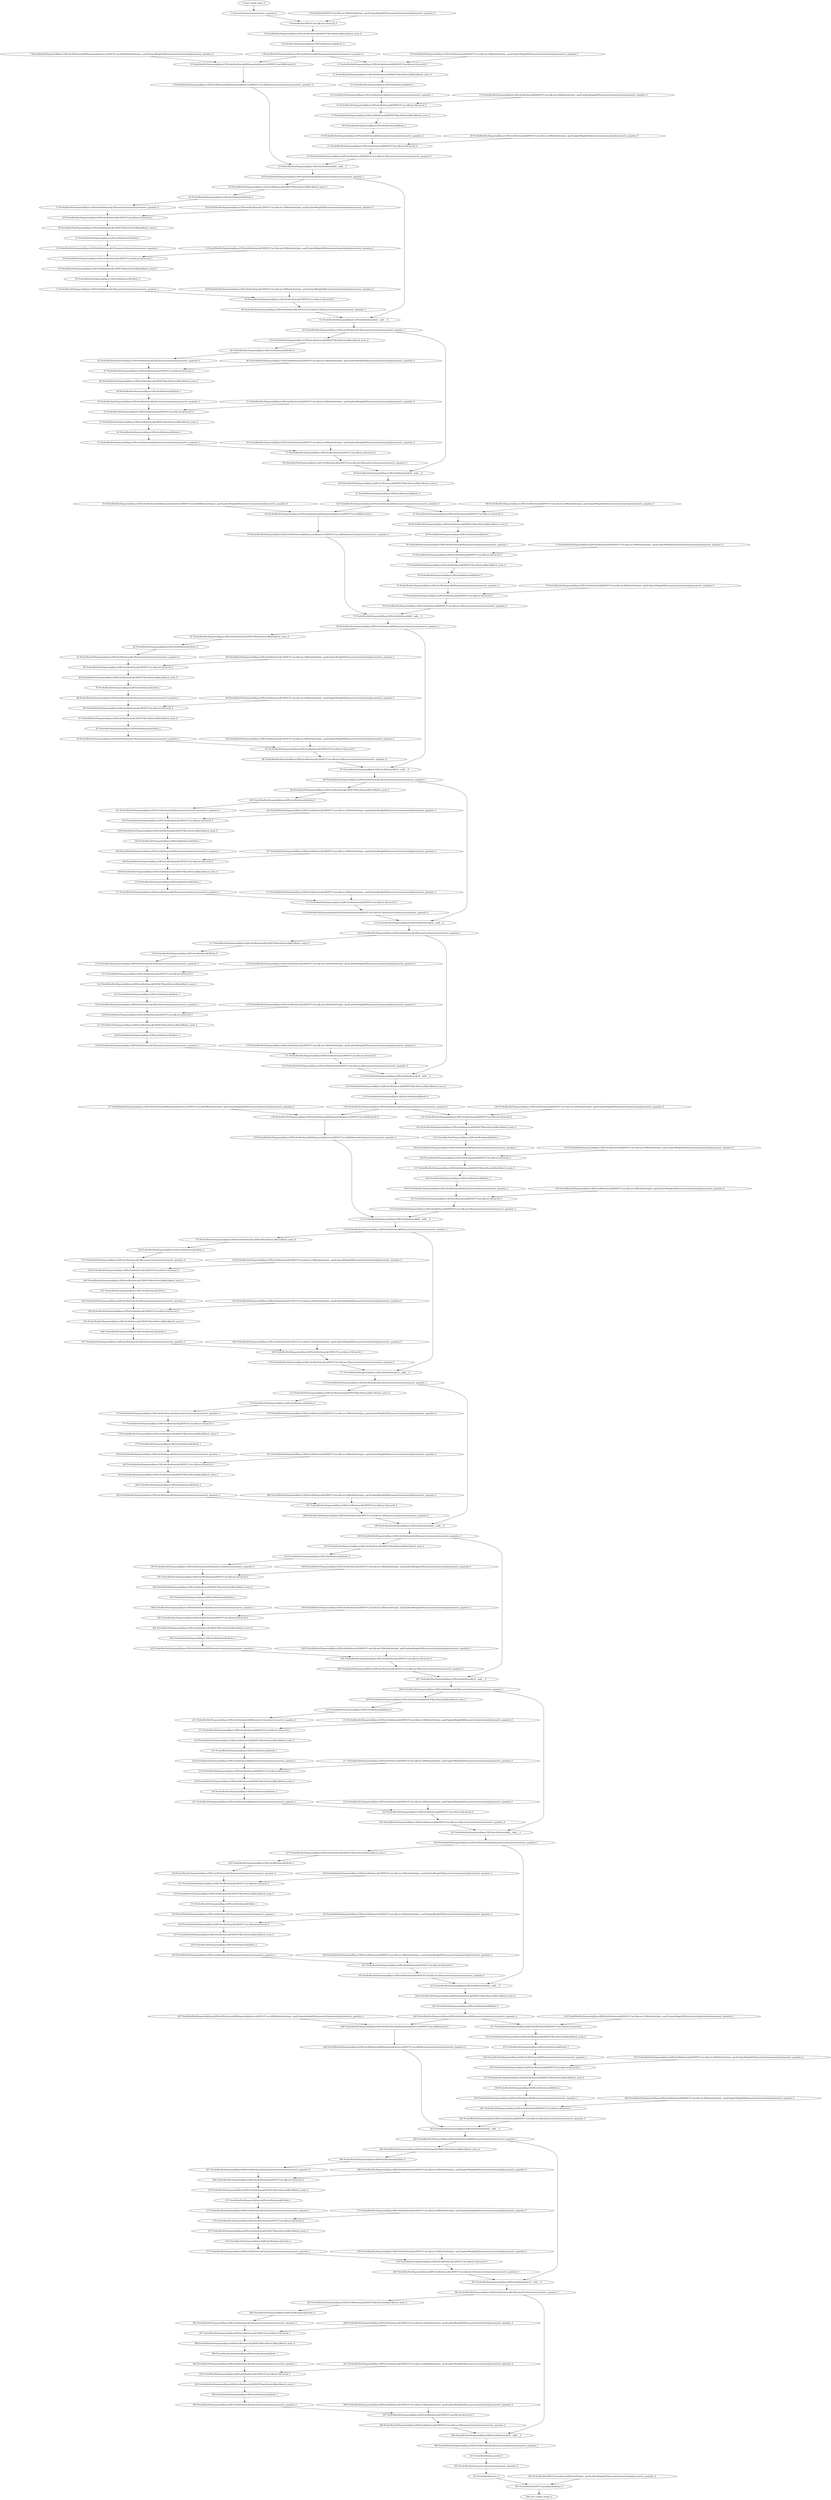 strict digraph  {
"0 /nncf_model_input_0" [id=0, type=nncf_model_input];
"1 SymmetricQuantizer/symmetric_quantize_0" [id=1, type=symmetric_quantize];
"2 PreActResNet/NNCFConv2d[conv1]/ModuleDict[pre_ops]/UpdateWeight[0]/SymmetricQuantizer[op]/symmetric_quantize_0" [id=2, type=symmetric_quantize];
"3 PreActResNet/NNCFConv2d[conv1]/conv2d_0" [id=3, type=conv2d];
"4 PreActResNet/Sequential[layer1]/PreActBottleneck[0]/NNCFBatchNorm2d[bn1]/batch_norm_0" [id=4, type=batch_norm];
"5 PreActResNet/Sequential[layer1]/PreActBottleneck[0]/relu_0" [id=5, type=relu];
"6 PreActResNet/Sequential[layer1]/PreActBottleneck[0]/SymmetricQuantizer/symmetric_quantize_0" [id=6, type=symmetric_quantize];
"7 PreActResNet/Sequential[layer1]/PreActBottleneck[0]/Sequential[shortcut]/NNCFConv2d[0]/ModuleDict[pre_ops]/UpdateWeight[0]/SymmetricQuantizer[op]/symmetric_quantize_0" [id=7, type=symmetric_quantize];
"8 PreActResNet/Sequential[layer1]/PreActBottleneck[0]/Sequential[shortcut]/NNCFConv2d[0]/conv2d_0" [id=8, type=conv2d];
"9 PreActResNet/Sequential[layer1]/PreActBottleneck[0]/Sequential[shortcut]/NNCFConv2d[0]/SymmetricQuantizer/symmetric_quantize_0" [id=9, type=symmetric_quantize];
"10 PreActResNet/Sequential[layer1]/PreActBottleneck[0]/NNCFConv2d[conv1]/ModuleDict[pre_ops]/UpdateWeight[0]/SymmetricQuantizer[op]/symmetric_quantize_0" [id=10, type=symmetric_quantize];
"11 PreActResNet/Sequential[layer1]/PreActBottleneck[0]/NNCFConv2d[conv1]/conv2d_0" [id=11, type=conv2d];
"12 PreActResNet/Sequential[layer1]/PreActBottleneck[0]/NNCFBatchNorm2d[bn2]/batch_norm_0" [id=12, type=batch_norm];
"13 PreActResNet/Sequential[layer1]/PreActBottleneck[0]/relu_1" [id=13, type=relu];
"14 PreActResNet/Sequential[layer1]/PreActBottleneck[0]/SymmetricQuantizer/symmetric_quantize_1" [id=14, type=symmetric_quantize];
"15 PreActResNet/Sequential[layer1]/PreActBottleneck[0]/NNCFConv2d[conv2]/ModuleDict[pre_ops]/UpdateWeight[0]/SymmetricQuantizer[op]/symmetric_quantize_0" [id=15, type=symmetric_quantize];
"16 PreActResNet/Sequential[layer1]/PreActBottleneck[0]/NNCFConv2d[conv2]/conv2d_0" [id=16, type=conv2d];
"17 PreActResNet/Sequential[layer1]/PreActBottleneck[0]/NNCFBatchNorm2d[bn3]/batch_norm_0" [id=17, type=batch_norm];
"18 PreActResNet/Sequential[layer1]/PreActBottleneck[0]/relu_2" [id=18, type=relu];
"19 PreActResNet/Sequential[layer1]/PreActBottleneck[0]/SymmetricQuantizer/symmetric_quantize_2" [id=19, type=symmetric_quantize];
"20 PreActResNet/Sequential[layer1]/PreActBottleneck[0]/NNCFConv2d[conv3]/ModuleDict[pre_ops]/UpdateWeight[0]/SymmetricQuantizer[op]/symmetric_quantize_0" [id=20, type=symmetric_quantize];
"21 PreActResNet/Sequential[layer1]/PreActBottleneck[0]/NNCFConv2d[conv3]/conv2d_0" [id=21, type=conv2d];
"22 PreActResNet/Sequential[layer1]/PreActBottleneck[0]/NNCFConv2d[conv3]/SymmetricQuantizer/symmetric_quantize_0" [id=22, type=symmetric_quantize];
"23 PreActResNet/Sequential[layer1]/PreActBottleneck[0]/__iadd___0" [id=23, type=__iadd__];
"24 PreActResNet/Sequential[layer1]/PreActBottleneck[0]/SymmetricQuantizer/symmetric_quantize_3" [id=24, type=symmetric_quantize];
"25 PreActResNet/Sequential[layer1]/PreActBottleneck[1]/NNCFBatchNorm2d[bn1]/batch_norm_0" [id=25, type=batch_norm];
"26 PreActResNet/Sequential[layer1]/PreActBottleneck[1]/relu_0" [id=26, type=relu];
"27 PreActResNet/Sequential[layer1]/PreActBottleneck[1]/SymmetricQuantizer/symmetric_quantize_0" [id=27, type=symmetric_quantize];
"28 PreActResNet/Sequential[layer1]/PreActBottleneck[1]/NNCFConv2d[conv1]/ModuleDict[pre_ops]/UpdateWeight[0]/SymmetricQuantizer[op]/symmetric_quantize_0" [id=28, type=symmetric_quantize];
"29 PreActResNet/Sequential[layer1]/PreActBottleneck[1]/NNCFConv2d[conv1]/conv2d_0" [id=29, type=conv2d];
"30 PreActResNet/Sequential[layer1]/PreActBottleneck[1]/NNCFBatchNorm2d[bn2]/batch_norm_0" [id=30, type=batch_norm];
"31 PreActResNet/Sequential[layer1]/PreActBottleneck[1]/relu_1" [id=31, type=relu];
"32 PreActResNet/Sequential[layer1]/PreActBottleneck[1]/SymmetricQuantizer/symmetric_quantize_1" [id=32, type=symmetric_quantize];
"33 PreActResNet/Sequential[layer1]/PreActBottleneck[1]/NNCFConv2d[conv2]/ModuleDict[pre_ops]/UpdateWeight[0]/SymmetricQuantizer[op]/symmetric_quantize_0" [id=33, type=symmetric_quantize];
"34 PreActResNet/Sequential[layer1]/PreActBottleneck[1]/NNCFConv2d[conv2]/conv2d_0" [id=34, type=conv2d];
"35 PreActResNet/Sequential[layer1]/PreActBottleneck[1]/NNCFBatchNorm2d[bn3]/batch_norm_0" [id=35, type=batch_norm];
"36 PreActResNet/Sequential[layer1]/PreActBottleneck[1]/relu_2" [id=36, type=relu];
"37 PreActResNet/Sequential[layer1]/PreActBottleneck[1]/SymmetricQuantizer/symmetric_quantize_2" [id=37, type=symmetric_quantize];
"38 PreActResNet/Sequential[layer1]/PreActBottleneck[1]/NNCFConv2d[conv3]/ModuleDict[pre_ops]/UpdateWeight[0]/SymmetricQuantizer[op]/symmetric_quantize_0" [id=38, type=symmetric_quantize];
"39 PreActResNet/Sequential[layer1]/PreActBottleneck[1]/NNCFConv2d[conv3]/conv2d_0" [id=39, type=conv2d];
"40 PreActResNet/Sequential[layer1]/PreActBottleneck[1]/NNCFConv2d[conv3]/SymmetricQuantizer/symmetric_quantize_0" [id=40, type=symmetric_quantize];
"41 PreActResNet/Sequential[layer1]/PreActBottleneck[1]/__iadd___0" [id=41, type=__iadd__];
"42 PreActResNet/Sequential[layer1]/PreActBottleneck[1]/SymmetricQuantizer/symmetric_quantize_3" [id=42, type=symmetric_quantize];
"43 PreActResNet/Sequential[layer1]/PreActBottleneck[2]/NNCFBatchNorm2d[bn1]/batch_norm_0" [id=43, type=batch_norm];
"44 PreActResNet/Sequential[layer1]/PreActBottleneck[2]/relu_0" [id=44, type=relu];
"45 PreActResNet/Sequential[layer1]/PreActBottleneck[2]/SymmetricQuantizer/symmetric_quantize_0" [id=45, type=symmetric_quantize];
"46 PreActResNet/Sequential[layer1]/PreActBottleneck[2]/NNCFConv2d[conv1]/ModuleDict[pre_ops]/UpdateWeight[0]/SymmetricQuantizer[op]/symmetric_quantize_0" [id=46, type=symmetric_quantize];
"47 PreActResNet/Sequential[layer1]/PreActBottleneck[2]/NNCFConv2d[conv1]/conv2d_0" [id=47, type=conv2d];
"48 PreActResNet/Sequential[layer1]/PreActBottleneck[2]/NNCFBatchNorm2d[bn2]/batch_norm_0" [id=48, type=batch_norm];
"49 PreActResNet/Sequential[layer1]/PreActBottleneck[2]/relu_1" [id=49, type=relu];
"50 PreActResNet/Sequential[layer1]/PreActBottleneck[2]/SymmetricQuantizer/symmetric_quantize_1" [id=50, type=symmetric_quantize];
"51 PreActResNet/Sequential[layer1]/PreActBottleneck[2]/NNCFConv2d[conv2]/ModuleDict[pre_ops]/UpdateWeight[0]/SymmetricQuantizer[op]/symmetric_quantize_0" [id=51, type=symmetric_quantize];
"52 PreActResNet/Sequential[layer1]/PreActBottleneck[2]/NNCFConv2d[conv2]/conv2d_0" [id=52, type=conv2d];
"53 PreActResNet/Sequential[layer1]/PreActBottleneck[2]/NNCFBatchNorm2d[bn3]/batch_norm_0" [id=53, type=batch_norm];
"54 PreActResNet/Sequential[layer1]/PreActBottleneck[2]/relu_2" [id=54, type=relu];
"55 PreActResNet/Sequential[layer1]/PreActBottleneck[2]/SymmetricQuantizer/symmetric_quantize_2" [id=55, type=symmetric_quantize];
"56 PreActResNet/Sequential[layer1]/PreActBottleneck[2]/NNCFConv2d[conv3]/ModuleDict[pre_ops]/UpdateWeight[0]/SymmetricQuantizer[op]/symmetric_quantize_0" [id=56, type=symmetric_quantize];
"57 PreActResNet/Sequential[layer1]/PreActBottleneck[2]/NNCFConv2d[conv3]/conv2d_0" [id=57, type=conv2d];
"58 PreActResNet/Sequential[layer1]/PreActBottleneck[2]/NNCFConv2d[conv3]/SymmetricQuantizer/symmetric_quantize_0" [id=58, type=symmetric_quantize];
"59 PreActResNet/Sequential[layer1]/PreActBottleneck[2]/__iadd___0" [id=59, type=__iadd__];
"60 PreActResNet/Sequential[layer2]/PreActBottleneck[0]/NNCFBatchNorm2d[bn1]/batch_norm_0" [id=60, type=batch_norm];
"61 PreActResNet/Sequential[layer2]/PreActBottleneck[0]/relu_0" [id=61, type=relu];
"62 PreActResNet/Sequential[layer2]/PreActBottleneck[0]/SymmetricQuantizer/symmetric_quantize_0" [id=62, type=symmetric_quantize];
"63 PreActResNet/Sequential[layer2]/PreActBottleneck[0]/Sequential[shortcut]/NNCFConv2d[0]/ModuleDict[pre_ops]/UpdateWeight[0]/SymmetricQuantizer[op]/symmetric_quantize_0" [id=63, type=symmetric_quantize];
"64 PreActResNet/Sequential[layer2]/PreActBottleneck[0]/Sequential[shortcut]/NNCFConv2d[0]/conv2d_0" [id=64, type=conv2d];
"65 PreActResNet/Sequential[layer2]/PreActBottleneck[0]/Sequential[shortcut]/NNCFConv2d[0]/SymmetricQuantizer/symmetric_quantize_0" [id=65, type=symmetric_quantize];
"66 PreActResNet/Sequential[layer2]/PreActBottleneck[0]/NNCFConv2d[conv1]/ModuleDict[pre_ops]/UpdateWeight[0]/SymmetricQuantizer[op]/symmetric_quantize_0" [id=66, type=symmetric_quantize];
"67 PreActResNet/Sequential[layer2]/PreActBottleneck[0]/NNCFConv2d[conv1]/conv2d_0" [id=67, type=conv2d];
"68 PreActResNet/Sequential[layer2]/PreActBottleneck[0]/NNCFBatchNorm2d[bn2]/batch_norm_0" [id=68, type=batch_norm];
"69 PreActResNet/Sequential[layer2]/PreActBottleneck[0]/relu_1" [id=69, type=relu];
"70 PreActResNet/Sequential[layer2]/PreActBottleneck[0]/SymmetricQuantizer/symmetric_quantize_1" [id=70, type=symmetric_quantize];
"71 PreActResNet/Sequential[layer2]/PreActBottleneck[0]/NNCFConv2d[conv2]/ModuleDict[pre_ops]/UpdateWeight[0]/SymmetricQuantizer[op]/symmetric_quantize_0" [id=71, type=symmetric_quantize];
"72 PreActResNet/Sequential[layer2]/PreActBottleneck[0]/NNCFConv2d[conv2]/conv2d_0" [id=72, type=conv2d];
"73 PreActResNet/Sequential[layer2]/PreActBottleneck[0]/NNCFBatchNorm2d[bn3]/batch_norm_0" [id=73, type=batch_norm];
"74 PreActResNet/Sequential[layer2]/PreActBottleneck[0]/relu_2" [id=74, type=relu];
"75 PreActResNet/Sequential[layer2]/PreActBottleneck[0]/SymmetricQuantizer/symmetric_quantize_2" [id=75, type=symmetric_quantize];
"76 PreActResNet/Sequential[layer2]/PreActBottleneck[0]/NNCFConv2d[conv3]/ModuleDict[pre_ops]/UpdateWeight[0]/SymmetricQuantizer[op]/symmetric_quantize_0" [id=76, type=symmetric_quantize];
"77 PreActResNet/Sequential[layer2]/PreActBottleneck[0]/NNCFConv2d[conv3]/conv2d_0" [id=77, type=conv2d];
"78 PreActResNet/Sequential[layer2]/PreActBottleneck[0]/NNCFConv2d[conv3]/SymmetricQuantizer/symmetric_quantize_0" [id=78, type=symmetric_quantize];
"79 PreActResNet/Sequential[layer2]/PreActBottleneck[0]/__iadd___0" [id=79, type=__iadd__];
"80 PreActResNet/Sequential[layer2]/PreActBottleneck[0]/SymmetricQuantizer/symmetric_quantize_3" [id=80, type=symmetric_quantize];
"81 PreActResNet/Sequential[layer2]/PreActBottleneck[1]/NNCFBatchNorm2d[bn1]/batch_norm_0" [id=81, type=batch_norm];
"82 PreActResNet/Sequential[layer2]/PreActBottleneck[1]/relu_0" [id=82, type=relu];
"83 PreActResNet/Sequential[layer2]/PreActBottleneck[1]/SymmetricQuantizer/symmetric_quantize_0" [id=83, type=symmetric_quantize];
"84 PreActResNet/Sequential[layer2]/PreActBottleneck[1]/NNCFConv2d[conv1]/ModuleDict[pre_ops]/UpdateWeight[0]/SymmetricQuantizer[op]/symmetric_quantize_0" [id=84, type=symmetric_quantize];
"85 PreActResNet/Sequential[layer2]/PreActBottleneck[1]/NNCFConv2d[conv1]/conv2d_0" [id=85, type=conv2d];
"86 PreActResNet/Sequential[layer2]/PreActBottleneck[1]/NNCFBatchNorm2d[bn2]/batch_norm_0" [id=86, type=batch_norm];
"87 PreActResNet/Sequential[layer2]/PreActBottleneck[1]/relu_1" [id=87, type=relu];
"88 PreActResNet/Sequential[layer2]/PreActBottleneck[1]/SymmetricQuantizer/symmetric_quantize_1" [id=88, type=symmetric_quantize];
"89 PreActResNet/Sequential[layer2]/PreActBottleneck[1]/NNCFConv2d[conv2]/ModuleDict[pre_ops]/UpdateWeight[0]/SymmetricQuantizer[op]/symmetric_quantize_0" [id=89, type=symmetric_quantize];
"90 PreActResNet/Sequential[layer2]/PreActBottleneck[1]/NNCFConv2d[conv2]/conv2d_0" [id=90, type=conv2d];
"91 PreActResNet/Sequential[layer2]/PreActBottleneck[1]/NNCFBatchNorm2d[bn3]/batch_norm_0" [id=91, type=batch_norm];
"92 PreActResNet/Sequential[layer2]/PreActBottleneck[1]/relu_2" [id=92, type=relu];
"93 PreActResNet/Sequential[layer2]/PreActBottleneck[1]/SymmetricQuantizer/symmetric_quantize_2" [id=93, type=symmetric_quantize];
"94 PreActResNet/Sequential[layer2]/PreActBottleneck[1]/NNCFConv2d[conv3]/ModuleDict[pre_ops]/UpdateWeight[0]/SymmetricQuantizer[op]/symmetric_quantize_0" [id=94, type=symmetric_quantize];
"95 PreActResNet/Sequential[layer2]/PreActBottleneck[1]/NNCFConv2d[conv3]/conv2d_0" [id=95, type=conv2d];
"96 PreActResNet/Sequential[layer2]/PreActBottleneck[1]/NNCFConv2d[conv3]/SymmetricQuantizer/symmetric_quantize_0" [id=96, type=symmetric_quantize];
"97 PreActResNet/Sequential[layer2]/PreActBottleneck[1]/__iadd___0" [id=97, type=__iadd__];
"98 PreActResNet/Sequential[layer2]/PreActBottleneck[1]/SymmetricQuantizer/symmetric_quantize_3" [id=98, type=symmetric_quantize];
"99 PreActResNet/Sequential[layer2]/PreActBottleneck[2]/NNCFBatchNorm2d[bn1]/batch_norm_0" [id=99, type=batch_norm];
"100 PreActResNet/Sequential[layer2]/PreActBottleneck[2]/relu_0" [id=100, type=relu];
"101 PreActResNet/Sequential[layer2]/PreActBottleneck[2]/SymmetricQuantizer/symmetric_quantize_0" [id=101, type=symmetric_quantize];
"102 PreActResNet/Sequential[layer2]/PreActBottleneck[2]/NNCFConv2d[conv1]/ModuleDict[pre_ops]/UpdateWeight[0]/SymmetricQuantizer[op]/symmetric_quantize_0" [id=102, type=symmetric_quantize];
"103 PreActResNet/Sequential[layer2]/PreActBottleneck[2]/NNCFConv2d[conv1]/conv2d_0" [id=103, type=conv2d];
"104 PreActResNet/Sequential[layer2]/PreActBottleneck[2]/NNCFBatchNorm2d[bn2]/batch_norm_0" [id=104, type=batch_norm];
"105 PreActResNet/Sequential[layer2]/PreActBottleneck[2]/relu_1" [id=105, type=relu];
"106 PreActResNet/Sequential[layer2]/PreActBottleneck[2]/SymmetricQuantizer/symmetric_quantize_1" [id=106, type=symmetric_quantize];
"107 PreActResNet/Sequential[layer2]/PreActBottleneck[2]/NNCFConv2d[conv2]/ModuleDict[pre_ops]/UpdateWeight[0]/SymmetricQuantizer[op]/symmetric_quantize_0" [id=107, type=symmetric_quantize];
"108 PreActResNet/Sequential[layer2]/PreActBottleneck[2]/NNCFConv2d[conv2]/conv2d_0" [id=108, type=conv2d];
"109 PreActResNet/Sequential[layer2]/PreActBottleneck[2]/NNCFBatchNorm2d[bn3]/batch_norm_0" [id=109, type=batch_norm];
"110 PreActResNet/Sequential[layer2]/PreActBottleneck[2]/relu_2" [id=110, type=relu];
"111 PreActResNet/Sequential[layer2]/PreActBottleneck[2]/SymmetricQuantizer/symmetric_quantize_2" [id=111, type=symmetric_quantize];
"112 PreActResNet/Sequential[layer2]/PreActBottleneck[2]/NNCFConv2d[conv3]/ModuleDict[pre_ops]/UpdateWeight[0]/SymmetricQuantizer[op]/symmetric_quantize_0" [id=112, type=symmetric_quantize];
"113 PreActResNet/Sequential[layer2]/PreActBottleneck[2]/NNCFConv2d[conv3]/conv2d_0" [id=113, type=conv2d];
"114 PreActResNet/Sequential[layer2]/PreActBottleneck[2]/NNCFConv2d[conv3]/SymmetricQuantizer/symmetric_quantize_0" [id=114, type=symmetric_quantize];
"115 PreActResNet/Sequential[layer2]/PreActBottleneck[2]/__iadd___0" [id=115, type=__iadd__];
"116 PreActResNet/Sequential[layer2]/PreActBottleneck[2]/SymmetricQuantizer/symmetric_quantize_3" [id=116, type=symmetric_quantize];
"117 PreActResNet/Sequential[layer2]/PreActBottleneck[3]/NNCFBatchNorm2d[bn1]/batch_norm_0" [id=117, type=batch_norm];
"118 PreActResNet/Sequential[layer2]/PreActBottleneck[3]/relu_0" [id=118, type=relu];
"119 PreActResNet/Sequential[layer2]/PreActBottleneck[3]/SymmetricQuantizer/symmetric_quantize_0" [id=119, type=symmetric_quantize];
"120 PreActResNet/Sequential[layer2]/PreActBottleneck[3]/NNCFConv2d[conv1]/ModuleDict[pre_ops]/UpdateWeight[0]/SymmetricQuantizer[op]/symmetric_quantize_0" [id=120, type=symmetric_quantize];
"121 PreActResNet/Sequential[layer2]/PreActBottleneck[3]/NNCFConv2d[conv1]/conv2d_0" [id=121, type=conv2d];
"122 PreActResNet/Sequential[layer2]/PreActBottleneck[3]/NNCFBatchNorm2d[bn2]/batch_norm_0" [id=122, type=batch_norm];
"123 PreActResNet/Sequential[layer2]/PreActBottleneck[3]/relu_1" [id=123, type=relu];
"124 PreActResNet/Sequential[layer2]/PreActBottleneck[3]/SymmetricQuantizer/symmetric_quantize_1" [id=124, type=symmetric_quantize];
"125 PreActResNet/Sequential[layer2]/PreActBottleneck[3]/NNCFConv2d[conv2]/ModuleDict[pre_ops]/UpdateWeight[0]/SymmetricQuantizer[op]/symmetric_quantize_0" [id=125, type=symmetric_quantize];
"126 PreActResNet/Sequential[layer2]/PreActBottleneck[3]/NNCFConv2d[conv2]/conv2d_0" [id=126, type=conv2d];
"127 PreActResNet/Sequential[layer2]/PreActBottleneck[3]/NNCFBatchNorm2d[bn3]/batch_norm_0" [id=127, type=batch_norm];
"128 PreActResNet/Sequential[layer2]/PreActBottleneck[3]/relu_2" [id=128, type=relu];
"129 PreActResNet/Sequential[layer2]/PreActBottleneck[3]/SymmetricQuantizer/symmetric_quantize_2" [id=129, type=symmetric_quantize];
"130 PreActResNet/Sequential[layer2]/PreActBottleneck[3]/NNCFConv2d[conv3]/ModuleDict[pre_ops]/UpdateWeight[0]/SymmetricQuantizer[op]/symmetric_quantize_0" [id=130, type=symmetric_quantize];
"131 PreActResNet/Sequential[layer2]/PreActBottleneck[3]/NNCFConv2d[conv3]/conv2d_0" [id=131, type=conv2d];
"132 PreActResNet/Sequential[layer2]/PreActBottleneck[3]/NNCFConv2d[conv3]/SymmetricQuantizer/symmetric_quantize_0" [id=132, type=symmetric_quantize];
"133 PreActResNet/Sequential[layer2]/PreActBottleneck[3]/__iadd___0" [id=133, type=__iadd__];
"134 PreActResNet/Sequential[layer3]/PreActBottleneck[0]/NNCFBatchNorm2d[bn1]/batch_norm_0" [id=134, type=batch_norm];
"135 PreActResNet/Sequential[layer3]/PreActBottleneck[0]/relu_0" [id=135, type=relu];
"136 PreActResNet/Sequential[layer3]/PreActBottleneck[0]/SymmetricQuantizer/symmetric_quantize_0" [id=136, type=symmetric_quantize];
"137 PreActResNet/Sequential[layer3]/PreActBottleneck[0]/Sequential[shortcut]/NNCFConv2d[0]/ModuleDict[pre_ops]/UpdateWeight[0]/SymmetricQuantizer[op]/symmetric_quantize_0" [id=137, type=symmetric_quantize];
"138 PreActResNet/Sequential[layer3]/PreActBottleneck[0]/Sequential[shortcut]/NNCFConv2d[0]/conv2d_0" [id=138, type=conv2d];
"139 PreActResNet/Sequential[layer3]/PreActBottleneck[0]/Sequential[shortcut]/NNCFConv2d[0]/SymmetricQuantizer/symmetric_quantize_0" [id=139, type=symmetric_quantize];
"140 PreActResNet/Sequential[layer3]/PreActBottleneck[0]/NNCFConv2d[conv1]/ModuleDict[pre_ops]/UpdateWeight[0]/SymmetricQuantizer[op]/symmetric_quantize_0" [id=140, type=symmetric_quantize];
"141 PreActResNet/Sequential[layer3]/PreActBottleneck[0]/NNCFConv2d[conv1]/conv2d_0" [id=141, type=conv2d];
"142 PreActResNet/Sequential[layer3]/PreActBottleneck[0]/NNCFBatchNorm2d[bn2]/batch_norm_0" [id=142, type=batch_norm];
"143 PreActResNet/Sequential[layer3]/PreActBottleneck[0]/relu_1" [id=143, type=relu];
"144 PreActResNet/Sequential[layer3]/PreActBottleneck[0]/SymmetricQuantizer/symmetric_quantize_1" [id=144, type=symmetric_quantize];
"145 PreActResNet/Sequential[layer3]/PreActBottleneck[0]/NNCFConv2d[conv2]/ModuleDict[pre_ops]/UpdateWeight[0]/SymmetricQuantizer[op]/symmetric_quantize_0" [id=145, type=symmetric_quantize];
"146 PreActResNet/Sequential[layer3]/PreActBottleneck[0]/NNCFConv2d[conv2]/conv2d_0" [id=146, type=conv2d];
"147 PreActResNet/Sequential[layer3]/PreActBottleneck[0]/NNCFBatchNorm2d[bn3]/batch_norm_0" [id=147, type=batch_norm];
"148 PreActResNet/Sequential[layer3]/PreActBottleneck[0]/relu_2" [id=148, type=relu];
"149 PreActResNet/Sequential[layer3]/PreActBottleneck[0]/SymmetricQuantizer/symmetric_quantize_2" [id=149, type=symmetric_quantize];
"150 PreActResNet/Sequential[layer3]/PreActBottleneck[0]/NNCFConv2d[conv3]/ModuleDict[pre_ops]/UpdateWeight[0]/SymmetricQuantizer[op]/symmetric_quantize_0" [id=150, type=symmetric_quantize];
"151 PreActResNet/Sequential[layer3]/PreActBottleneck[0]/NNCFConv2d[conv3]/conv2d_0" [id=151, type=conv2d];
"152 PreActResNet/Sequential[layer3]/PreActBottleneck[0]/NNCFConv2d[conv3]/SymmetricQuantizer/symmetric_quantize_0" [id=152, type=symmetric_quantize];
"153 PreActResNet/Sequential[layer3]/PreActBottleneck[0]/__iadd___0" [id=153, type=__iadd__];
"154 PreActResNet/Sequential[layer3]/PreActBottleneck[0]/SymmetricQuantizer/symmetric_quantize_3" [id=154, type=symmetric_quantize];
"155 PreActResNet/Sequential[layer3]/PreActBottleneck[1]/NNCFBatchNorm2d[bn1]/batch_norm_0" [id=155, type=batch_norm];
"156 PreActResNet/Sequential[layer3]/PreActBottleneck[1]/relu_0" [id=156, type=relu];
"157 PreActResNet/Sequential[layer3]/PreActBottleneck[1]/SymmetricQuantizer/symmetric_quantize_0" [id=157, type=symmetric_quantize];
"158 PreActResNet/Sequential[layer3]/PreActBottleneck[1]/NNCFConv2d[conv1]/ModuleDict[pre_ops]/UpdateWeight[0]/SymmetricQuantizer[op]/symmetric_quantize_0" [id=158, type=symmetric_quantize];
"159 PreActResNet/Sequential[layer3]/PreActBottleneck[1]/NNCFConv2d[conv1]/conv2d_0" [id=159, type=conv2d];
"160 PreActResNet/Sequential[layer3]/PreActBottleneck[1]/NNCFBatchNorm2d[bn2]/batch_norm_0" [id=160, type=batch_norm];
"161 PreActResNet/Sequential[layer3]/PreActBottleneck[1]/relu_1" [id=161, type=relu];
"162 PreActResNet/Sequential[layer3]/PreActBottleneck[1]/SymmetricQuantizer/symmetric_quantize_1" [id=162, type=symmetric_quantize];
"163 PreActResNet/Sequential[layer3]/PreActBottleneck[1]/NNCFConv2d[conv2]/ModuleDict[pre_ops]/UpdateWeight[0]/SymmetricQuantizer[op]/symmetric_quantize_0" [id=163, type=symmetric_quantize];
"164 PreActResNet/Sequential[layer3]/PreActBottleneck[1]/NNCFConv2d[conv2]/conv2d_0" [id=164, type=conv2d];
"165 PreActResNet/Sequential[layer3]/PreActBottleneck[1]/NNCFBatchNorm2d[bn3]/batch_norm_0" [id=165, type=batch_norm];
"166 PreActResNet/Sequential[layer3]/PreActBottleneck[1]/relu_2" [id=166, type=relu];
"167 PreActResNet/Sequential[layer3]/PreActBottleneck[1]/SymmetricQuantizer/symmetric_quantize_2" [id=167, type=symmetric_quantize];
"168 PreActResNet/Sequential[layer3]/PreActBottleneck[1]/NNCFConv2d[conv3]/ModuleDict[pre_ops]/UpdateWeight[0]/SymmetricQuantizer[op]/symmetric_quantize_0" [id=168, type=symmetric_quantize];
"169 PreActResNet/Sequential[layer3]/PreActBottleneck[1]/NNCFConv2d[conv3]/conv2d_0" [id=169, type=conv2d];
"170 PreActResNet/Sequential[layer3]/PreActBottleneck[1]/NNCFConv2d[conv3]/SymmetricQuantizer/symmetric_quantize_0" [id=170, type=symmetric_quantize];
"171 PreActResNet/Sequential[layer3]/PreActBottleneck[1]/__iadd___0" [id=171, type=__iadd__];
"172 PreActResNet/Sequential[layer3]/PreActBottleneck[1]/SymmetricQuantizer/symmetric_quantize_3" [id=172, type=symmetric_quantize];
"173 PreActResNet/Sequential[layer3]/PreActBottleneck[2]/NNCFBatchNorm2d[bn1]/batch_norm_0" [id=173, type=batch_norm];
"174 PreActResNet/Sequential[layer3]/PreActBottleneck[2]/relu_0" [id=174, type=relu];
"175 PreActResNet/Sequential[layer3]/PreActBottleneck[2]/SymmetricQuantizer/symmetric_quantize_0" [id=175, type=symmetric_quantize];
"176 PreActResNet/Sequential[layer3]/PreActBottleneck[2]/NNCFConv2d[conv1]/ModuleDict[pre_ops]/UpdateWeight[0]/SymmetricQuantizer[op]/symmetric_quantize_0" [id=176, type=symmetric_quantize];
"177 PreActResNet/Sequential[layer3]/PreActBottleneck[2]/NNCFConv2d[conv1]/conv2d_0" [id=177, type=conv2d];
"178 PreActResNet/Sequential[layer3]/PreActBottleneck[2]/NNCFBatchNorm2d[bn2]/batch_norm_0" [id=178, type=batch_norm];
"179 PreActResNet/Sequential[layer3]/PreActBottleneck[2]/relu_1" [id=179, type=relu];
"180 PreActResNet/Sequential[layer3]/PreActBottleneck[2]/SymmetricQuantizer/symmetric_quantize_1" [id=180, type=symmetric_quantize];
"181 PreActResNet/Sequential[layer3]/PreActBottleneck[2]/NNCFConv2d[conv2]/ModuleDict[pre_ops]/UpdateWeight[0]/SymmetricQuantizer[op]/symmetric_quantize_0" [id=181, type=symmetric_quantize];
"182 PreActResNet/Sequential[layer3]/PreActBottleneck[2]/NNCFConv2d[conv2]/conv2d_0" [id=182, type=conv2d];
"183 PreActResNet/Sequential[layer3]/PreActBottleneck[2]/NNCFBatchNorm2d[bn3]/batch_norm_0" [id=183, type=batch_norm];
"184 PreActResNet/Sequential[layer3]/PreActBottleneck[2]/relu_2" [id=184, type=relu];
"185 PreActResNet/Sequential[layer3]/PreActBottleneck[2]/SymmetricQuantizer/symmetric_quantize_2" [id=185, type=symmetric_quantize];
"186 PreActResNet/Sequential[layer3]/PreActBottleneck[2]/NNCFConv2d[conv3]/ModuleDict[pre_ops]/UpdateWeight[0]/SymmetricQuantizer[op]/symmetric_quantize_0" [id=186, type=symmetric_quantize];
"187 PreActResNet/Sequential[layer3]/PreActBottleneck[2]/NNCFConv2d[conv3]/conv2d_0" [id=187, type=conv2d];
"188 PreActResNet/Sequential[layer3]/PreActBottleneck[2]/NNCFConv2d[conv3]/SymmetricQuantizer/symmetric_quantize_0" [id=188, type=symmetric_quantize];
"189 PreActResNet/Sequential[layer3]/PreActBottleneck[2]/__iadd___0" [id=189, type=__iadd__];
"190 PreActResNet/Sequential[layer3]/PreActBottleneck[2]/SymmetricQuantizer/symmetric_quantize_3" [id=190, type=symmetric_quantize];
"191 PreActResNet/Sequential[layer3]/PreActBottleneck[3]/NNCFBatchNorm2d[bn1]/batch_norm_0" [id=191, type=batch_norm];
"192 PreActResNet/Sequential[layer3]/PreActBottleneck[3]/relu_0" [id=192, type=relu];
"193 PreActResNet/Sequential[layer3]/PreActBottleneck[3]/SymmetricQuantizer/symmetric_quantize_0" [id=193, type=symmetric_quantize];
"194 PreActResNet/Sequential[layer3]/PreActBottleneck[3]/NNCFConv2d[conv1]/ModuleDict[pre_ops]/UpdateWeight[0]/SymmetricQuantizer[op]/symmetric_quantize_0" [id=194, type=symmetric_quantize];
"195 PreActResNet/Sequential[layer3]/PreActBottleneck[3]/NNCFConv2d[conv1]/conv2d_0" [id=195, type=conv2d];
"196 PreActResNet/Sequential[layer3]/PreActBottleneck[3]/NNCFBatchNorm2d[bn2]/batch_norm_0" [id=196, type=batch_norm];
"197 PreActResNet/Sequential[layer3]/PreActBottleneck[3]/relu_1" [id=197, type=relu];
"198 PreActResNet/Sequential[layer3]/PreActBottleneck[3]/SymmetricQuantizer/symmetric_quantize_1" [id=198, type=symmetric_quantize];
"199 PreActResNet/Sequential[layer3]/PreActBottleneck[3]/NNCFConv2d[conv2]/ModuleDict[pre_ops]/UpdateWeight[0]/SymmetricQuantizer[op]/symmetric_quantize_0" [id=199, type=symmetric_quantize];
"200 PreActResNet/Sequential[layer3]/PreActBottleneck[3]/NNCFConv2d[conv2]/conv2d_0" [id=200, type=conv2d];
"201 PreActResNet/Sequential[layer3]/PreActBottleneck[3]/NNCFBatchNorm2d[bn3]/batch_norm_0" [id=201, type=batch_norm];
"202 PreActResNet/Sequential[layer3]/PreActBottleneck[3]/relu_2" [id=202, type=relu];
"203 PreActResNet/Sequential[layer3]/PreActBottleneck[3]/SymmetricQuantizer/symmetric_quantize_2" [id=203, type=symmetric_quantize];
"204 PreActResNet/Sequential[layer3]/PreActBottleneck[3]/NNCFConv2d[conv3]/ModuleDict[pre_ops]/UpdateWeight[0]/SymmetricQuantizer[op]/symmetric_quantize_0" [id=204, type=symmetric_quantize];
"205 PreActResNet/Sequential[layer3]/PreActBottleneck[3]/NNCFConv2d[conv3]/conv2d_0" [id=205, type=conv2d];
"206 PreActResNet/Sequential[layer3]/PreActBottleneck[3]/NNCFConv2d[conv3]/SymmetricQuantizer/symmetric_quantize_0" [id=206, type=symmetric_quantize];
"207 PreActResNet/Sequential[layer3]/PreActBottleneck[3]/__iadd___0" [id=207, type=__iadd__];
"208 PreActResNet/Sequential[layer3]/PreActBottleneck[3]/SymmetricQuantizer/symmetric_quantize_3" [id=208, type=symmetric_quantize];
"209 PreActResNet/Sequential[layer3]/PreActBottleneck[4]/NNCFBatchNorm2d[bn1]/batch_norm_0" [id=209, type=batch_norm];
"210 PreActResNet/Sequential[layer3]/PreActBottleneck[4]/relu_0" [id=210, type=relu];
"211 PreActResNet/Sequential[layer3]/PreActBottleneck[4]/SymmetricQuantizer/symmetric_quantize_0" [id=211, type=symmetric_quantize];
"212 PreActResNet/Sequential[layer3]/PreActBottleneck[4]/NNCFConv2d[conv1]/ModuleDict[pre_ops]/UpdateWeight[0]/SymmetricQuantizer[op]/symmetric_quantize_0" [id=212, type=symmetric_quantize];
"213 PreActResNet/Sequential[layer3]/PreActBottleneck[4]/NNCFConv2d[conv1]/conv2d_0" [id=213, type=conv2d];
"214 PreActResNet/Sequential[layer3]/PreActBottleneck[4]/NNCFBatchNorm2d[bn2]/batch_norm_0" [id=214, type=batch_norm];
"215 PreActResNet/Sequential[layer3]/PreActBottleneck[4]/relu_1" [id=215, type=relu];
"216 PreActResNet/Sequential[layer3]/PreActBottleneck[4]/SymmetricQuantizer/symmetric_quantize_1" [id=216, type=symmetric_quantize];
"217 PreActResNet/Sequential[layer3]/PreActBottleneck[4]/NNCFConv2d[conv2]/ModuleDict[pre_ops]/UpdateWeight[0]/SymmetricQuantizer[op]/symmetric_quantize_0" [id=217, type=symmetric_quantize];
"218 PreActResNet/Sequential[layer3]/PreActBottleneck[4]/NNCFConv2d[conv2]/conv2d_0" [id=218, type=conv2d];
"219 PreActResNet/Sequential[layer3]/PreActBottleneck[4]/NNCFBatchNorm2d[bn3]/batch_norm_0" [id=219, type=batch_norm];
"220 PreActResNet/Sequential[layer3]/PreActBottleneck[4]/relu_2" [id=220, type=relu];
"221 PreActResNet/Sequential[layer3]/PreActBottleneck[4]/SymmetricQuantizer/symmetric_quantize_2" [id=221, type=symmetric_quantize];
"222 PreActResNet/Sequential[layer3]/PreActBottleneck[4]/NNCFConv2d[conv3]/ModuleDict[pre_ops]/UpdateWeight[0]/SymmetricQuantizer[op]/symmetric_quantize_0" [id=222, type=symmetric_quantize];
"223 PreActResNet/Sequential[layer3]/PreActBottleneck[4]/NNCFConv2d[conv3]/conv2d_0" [id=223, type=conv2d];
"224 PreActResNet/Sequential[layer3]/PreActBottleneck[4]/NNCFConv2d[conv3]/SymmetricQuantizer/symmetric_quantize_0" [id=224, type=symmetric_quantize];
"225 PreActResNet/Sequential[layer3]/PreActBottleneck[4]/__iadd___0" [id=225, type=__iadd__];
"226 PreActResNet/Sequential[layer3]/PreActBottleneck[4]/SymmetricQuantizer/symmetric_quantize_3" [id=226, type=symmetric_quantize];
"227 PreActResNet/Sequential[layer3]/PreActBottleneck[5]/NNCFBatchNorm2d[bn1]/batch_norm_0" [id=227, type=batch_norm];
"228 PreActResNet/Sequential[layer3]/PreActBottleneck[5]/relu_0" [id=228, type=relu];
"229 PreActResNet/Sequential[layer3]/PreActBottleneck[5]/SymmetricQuantizer/symmetric_quantize_0" [id=229, type=symmetric_quantize];
"230 PreActResNet/Sequential[layer3]/PreActBottleneck[5]/NNCFConv2d[conv1]/ModuleDict[pre_ops]/UpdateWeight[0]/SymmetricQuantizer[op]/symmetric_quantize_0" [id=230, type=symmetric_quantize];
"231 PreActResNet/Sequential[layer3]/PreActBottleneck[5]/NNCFConv2d[conv1]/conv2d_0" [id=231, type=conv2d];
"232 PreActResNet/Sequential[layer3]/PreActBottleneck[5]/NNCFBatchNorm2d[bn2]/batch_norm_0" [id=232, type=batch_norm];
"233 PreActResNet/Sequential[layer3]/PreActBottleneck[5]/relu_1" [id=233, type=relu];
"234 PreActResNet/Sequential[layer3]/PreActBottleneck[5]/SymmetricQuantizer/symmetric_quantize_1" [id=234, type=symmetric_quantize];
"235 PreActResNet/Sequential[layer3]/PreActBottleneck[5]/NNCFConv2d[conv2]/ModuleDict[pre_ops]/UpdateWeight[0]/SymmetricQuantizer[op]/symmetric_quantize_0" [id=235, type=symmetric_quantize];
"236 PreActResNet/Sequential[layer3]/PreActBottleneck[5]/NNCFConv2d[conv2]/conv2d_0" [id=236, type=conv2d];
"237 PreActResNet/Sequential[layer3]/PreActBottleneck[5]/NNCFBatchNorm2d[bn3]/batch_norm_0" [id=237, type=batch_norm];
"238 PreActResNet/Sequential[layer3]/PreActBottleneck[5]/relu_2" [id=238, type=relu];
"239 PreActResNet/Sequential[layer3]/PreActBottleneck[5]/SymmetricQuantizer/symmetric_quantize_2" [id=239, type=symmetric_quantize];
"240 PreActResNet/Sequential[layer3]/PreActBottleneck[5]/NNCFConv2d[conv3]/ModuleDict[pre_ops]/UpdateWeight[0]/SymmetricQuantizer[op]/symmetric_quantize_0" [id=240, type=symmetric_quantize];
"241 PreActResNet/Sequential[layer3]/PreActBottleneck[5]/NNCFConv2d[conv3]/conv2d_0" [id=241, type=conv2d];
"242 PreActResNet/Sequential[layer3]/PreActBottleneck[5]/NNCFConv2d[conv3]/SymmetricQuantizer/symmetric_quantize_0" [id=242, type=symmetric_quantize];
"243 PreActResNet/Sequential[layer3]/PreActBottleneck[5]/__iadd___0" [id=243, type=__iadd__];
"244 PreActResNet/Sequential[layer4]/PreActBottleneck[0]/NNCFBatchNorm2d[bn1]/batch_norm_0" [id=244, type=batch_norm];
"245 PreActResNet/Sequential[layer4]/PreActBottleneck[0]/relu_0" [id=245, type=relu];
"246 PreActResNet/Sequential[layer4]/PreActBottleneck[0]/SymmetricQuantizer/symmetric_quantize_0" [id=246, type=symmetric_quantize];
"247 PreActResNet/Sequential[layer4]/PreActBottleneck[0]/Sequential[shortcut]/NNCFConv2d[0]/ModuleDict[pre_ops]/UpdateWeight[0]/SymmetricQuantizer[op]/symmetric_quantize_0" [id=247, type=symmetric_quantize];
"248 PreActResNet/Sequential[layer4]/PreActBottleneck[0]/Sequential[shortcut]/NNCFConv2d[0]/conv2d_0" [id=248, type=conv2d];
"249 PreActResNet/Sequential[layer4]/PreActBottleneck[0]/Sequential[shortcut]/NNCFConv2d[0]/SymmetricQuantizer/symmetric_quantize_0" [id=249, type=symmetric_quantize];
"250 PreActResNet/Sequential[layer4]/PreActBottleneck[0]/NNCFConv2d[conv1]/ModuleDict[pre_ops]/UpdateWeight[0]/SymmetricQuantizer[op]/symmetric_quantize_0" [id=250, type=symmetric_quantize];
"251 PreActResNet/Sequential[layer4]/PreActBottleneck[0]/NNCFConv2d[conv1]/conv2d_0" [id=251, type=conv2d];
"252 PreActResNet/Sequential[layer4]/PreActBottleneck[0]/NNCFBatchNorm2d[bn2]/batch_norm_0" [id=252, type=batch_norm];
"253 PreActResNet/Sequential[layer4]/PreActBottleneck[0]/relu_1" [id=253, type=relu];
"254 PreActResNet/Sequential[layer4]/PreActBottleneck[0]/SymmetricQuantizer/symmetric_quantize_1" [id=254, type=symmetric_quantize];
"255 PreActResNet/Sequential[layer4]/PreActBottleneck[0]/NNCFConv2d[conv2]/ModuleDict[pre_ops]/UpdateWeight[0]/SymmetricQuantizer[op]/symmetric_quantize_0" [id=255, type=symmetric_quantize];
"256 PreActResNet/Sequential[layer4]/PreActBottleneck[0]/NNCFConv2d[conv2]/conv2d_0" [id=256, type=conv2d];
"257 PreActResNet/Sequential[layer4]/PreActBottleneck[0]/NNCFBatchNorm2d[bn3]/batch_norm_0" [id=257, type=batch_norm];
"258 PreActResNet/Sequential[layer4]/PreActBottleneck[0]/relu_2" [id=258, type=relu];
"259 PreActResNet/Sequential[layer4]/PreActBottleneck[0]/SymmetricQuantizer/symmetric_quantize_2" [id=259, type=symmetric_quantize];
"260 PreActResNet/Sequential[layer4]/PreActBottleneck[0]/NNCFConv2d[conv3]/ModuleDict[pre_ops]/UpdateWeight[0]/SymmetricQuantizer[op]/symmetric_quantize_0" [id=260, type=symmetric_quantize];
"261 PreActResNet/Sequential[layer4]/PreActBottleneck[0]/NNCFConv2d[conv3]/conv2d_0" [id=261, type=conv2d];
"262 PreActResNet/Sequential[layer4]/PreActBottleneck[0]/NNCFConv2d[conv3]/SymmetricQuantizer/symmetric_quantize_0" [id=262, type=symmetric_quantize];
"263 PreActResNet/Sequential[layer4]/PreActBottleneck[0]/__iadd___0" [id=263, type=__iadd__];
"264 PreActResNet/Sequential[layer4]/PreActBottleneck[0]/SymmetricQuantizer/symmetric_quantize_3" [id=264, type=symmetric_quantize];
"265 PreActResNet/Sequential[layer4]/PreActBottleneck[1]/NNCFBatchNorm2d[bn1]/batch_norm_0" [id=265, type=batch_norm];
"266 PreActResNet/Sequential[layer4]/PreActBottleneck[1]/relu_0" [id=266, type=relu];
"267 PreActResNet/Sequential[layer4]/PreActBottleneck[1]/SymmetricQuantizer/symmetric_quantize_0" [id=267, type=symmetric_quantize];
"268 PreActResNet/Sequential[layer4]/PreActBottleneck[1]/NNCFConv2d[conv1]/ModuleDict[pre_ops]/UpdateWeight[0]/SymmetricQuantizer[op]/symmetric_quantize_0" [id=268, type=symmetric_quantize];
"269 PreActResNet/Sequential[layer4]/PreActBottleneck[1]/NNCFConv2d[conv1]/conv2d_0" [id=269, type=conv2d];
"270 PreActResNet/Sequential[layer4]/PreActBottleneck[1]/NNCFBatchNorm2d[bn2]/batch_norm_0" [id=270, type=batch_norm];
"271 PreActResNet/Sequential[layer4]/PreActBottleneck[1]/relu_1" [id=271, type=relu];
"272 PreActResNet/Sequential[layer4]/PreActBottleneck[1]/SymmetricQuantizer/symmetric_quantize_1" [id=272, type=symmetric_quantize];
"273 PreActResNet/Sequential[layer4]/PreActBottleneck[1]/NNCFConv2d[conv2]/ModuleDict[pre_ops]/UpdateWeight[0]/SymmetricQuantizer[op]/symmetric_quantize_0" [id=273, type=symmetric_quantize];
"274 PreActResNet/Sequential[layer4]/PreActBottleneck[1]/NNCFConv2d[conv2]/conv2d_0" [id=274, type=conv2d];
"275 PreActResNet/Sequential[layer4]/PreActBottleneck[1]/NNCFBatchNorm2d[bn3]/batch_norm_0" [id=275, type=batch_norm];
"276 PreActResNet/Sequential[layer4]/PreActBottleneck[1]/relu_2" [id=276, type=relu];
"277 PreActResNet/Sequential[layer4]/PreActBottleneck[1]/SymmetricQuantizer/symmetric_quantize_2" [id=277, type=symmetric_quantize];
"278 PreActResNet/Sequential[layer4]/PreActBottleneck[1]/NNCFConv2d[conv3]/ModuleDict[pre_ops]/UpdateWeight[0]/SymmetricQuantizer[op]/symmetric_quantize_0" [id=278, type=symmetric_quantize];
"279 PreActResNet/Sequential[layer4]/PreActBottleneck[1]/NNCFConv2d[conv3]/conv2d_0" [id=279, type=conv2d];
"280 PreActResNet/Sequential[layer4]/PreActBottleneck[1]/NNCFConv2d[conv3]/SymmetricQuantizer/symmetric_quantize_0" [id=280, type=symmetric_quantize];
"281 PreActResNet/Sequential[layer4]/PreActBottleneck[1]/__iadd___0" [id=281, type=__iadd__];
"282 PreActResNet/Sequential[layer4]/PreActBottleneck[1]/SymmetricQuantizer/symmetric_quantize_3" [id=282, type=symmetric_quantize];
"283 PreActResNet/Sequential[layer4]/PreActBottleneck[2]/NNCFBatchNorm2d[bn1]/batch_norm_0" [id=283, type=batch_norm];
"284 PreActResNet/Sequential[layer4]/PreActBottleneck[2]/relu_0" [id=284, type=relu];
"285 PreActResNet/Sequential[layer4]/PreActBottleneck[2]/SymmetricQuantizer/symmetric_quantize_0" [id=285, type=symmetric_quantize];
"286 PreActResNet/Sequential[layer4]/PreActBottleneck[2]/NNCFConv2d[conv1]/ModuleDict[pre_ops]/UpdateWeight[0]/SymmetricQuantizer[op]/symmetric_quantize_0" [id=286, type=symmetric_quantize];
"287 PreActResNet/Sequential[layer4]/PreActBottleneck[2]/NNCFConv2d[conv1]/conv2d_0" [id=287, type=conv2d];
"288 PreActResNet/Sequential[layer4]/PreActBottleneck[2]/NNCFBatchNorm2d[bn2]/batch_norm_0" [id=288, type=batch_norm];
"289 PreActResNet/Sequential[layer4]/PreActBottleneck[2]/relu_1" [id=289, type=relu];
"290 PreActResNet/Sequential[layer4]/PreActBottleneck[2]/SymmetricQuantizer/symmetric_quantize_1" [id=290, type=symmetric_quantize];
"291 PreActResNet/Sequential[layer4]/PreActBottleneck[2]/NNCFConv2d[conv2]/ModuleDict[pre_ops]/UpdateWeight[0]/SymmetricQuantizer[op]/symmetric_quantize_0" [id=291, type=symmetric_quantize];
"292 PreActResNet/Sequential[layer4]/PreActBottleneck[2]/NNCFConv2d[conv2]/conv2d_0" [id=292, type=conv2d];
"293 PreActResNet/Sequential[layer4]/PreActBottleneck[2]/NNCFBatchNorm2d[bn3]/batch_norm_0" [id=293, type=batch_norm];
"294 PreActResNet/Sequential[layer4]/PreActBottleneck[2]/relu_2" [id=294, type=relu];
"295 PreActResNet/Sequential[layer4]/PreActBottleneck[2]/SymmetricQuantizer/symmetric_quantize_2" [id=295, type=symmetric_quantize];
"296 PreActResNet/Sequential[layer4]/PreActBottleneck[2]/NNCFConv2d[conv3]/ModuleDict[pre_ops]/UpdateWeight[0]/SymmetricQuantizer[op]/symmetric_quantize_0" [id=296, type=symmetric_quantize];
"297 PreActResNet/Sequential[layer4]/PreActBottleneck[2]/NNCFConv2d[conv3]/conv2d_0" [id=297, type=conv2d];
"298 PreActResNet/Sequential[layer4]/PreActBottleneck[2]/NNCFConv2d[conv3]/SymmetricQuantizer/symmetric_quantize_0" [id=298, type=symmetric_quantize];
"299 PreActResNet/Sequential[layer4]/PreActBottleneck[2]/__iadd___0" [id=299, type=__iadd__];
"300 PreActResNet/Sequential[layer4]/PreActBottleneck[2]/SymmetricQuantizer/symmetric_quantize_3" [id=300, type=symmetric_quantize];
"301 PreActResNet/avg_pool2d_0" [id=301, type=avg_pool2d];
"302 PreActResNet/SymmetricQuantizer/symmetric_quantize_0" [id=302, type=symmetric_quantize];
"303 PreActResNet/view_0" [id=303, type=view];
"304 PreActResNet/NNCFLinear[linear]/ModuleDict[pre_ops]/UpdateWeight[0]/SymmetricQuantizer[op]/symmetric_quantize_0" [id=304, type=symmetric_quantize];
"305 PreActResNet/NNCFLinear[linear]/linear_0" [id=305, type=linear];
"306 /nncf_model_output_0" [id=306, type=nncf_model_output];
"0 /nncf_model_input_0" -> "1 SymmetricQuantizer/symmetric_quantize_0";
"1 SymmetricQuantizer/symmetric_quantize_0" -> "3 PreActResNet/NNCFConv2d[conv1]/conv2d_0";
"2 PreActResNet/NNCFConv2d[conv1]/ModuleDict[pre_ops]/UpdateWeight[0]/SymmetricQuantizer[op]/symmetric_quantize_0" -> "3 PreActResNet/NNCFConv2d[conv1]/conv2d_0";
"3 PreActResNet/NNCFConv2d[conv1]/conv2d_0" -> "4 PreActResNet/Sequential[layer1]/PreActBottleneck[0]/NNCFBatchNorm2d[bn1]/batch_norm_0";
"4 PreActResNet/Sequential[layer1]/PreActBottleneck[0]/NNCFBatchNorm2d[bn1]/batch_norm_0" -> "5 PreActResNet/Sequential[layer1]/PreActBottleneck[0]/relu_0";
"5 PreActResNet/Sequential[layer1]/PreActBottleneck[0]/relu_0" -> "6 PreActResNet/Sequential[layer1]/PreActBottleneck[0]/SymmetricQuantizer/symmetric_quantize_0";
"6 PreActResNet/Sequential[layer1]/PreActBottleneck[0]/SymmetricQuantizer/symmetric_quantize_0" -> "8 PreActResNet/Sequential[layer1]/PreActBottleneck[0]/Sequential[shortcut]/NNCFConv2d[0]/conv2d_0";
"6 PreActResNet/Sequential[layer1]/PreActBottleneck[0]/SymmetricQuantizer/symmetric_quantize_0" -> "11 PreActResNet/Sequential[layer1]/PreActBottleneck[0]/NNCFConv2d[conv1]/conv2d_0";
"7 PreActResNet/Sequential[layer1]/PreActBottleneck[0]/Sequential[shortcut]/NNCFConv2d[0]/ModuleDict[pre_ops]/UpdateWeight[0]/SymmetricQuantizer[op]/symmetric_quantize_0" -> "8 PreActResNet/Sequential[layer1]/PreActBottleneck[0]/Sequential[shortcut]/NNCFConv2d[0]/conv2d_0";
"8 PreActResNet/Sequential[layer1]/PreActBottleneck[0]/Sequential[shortcut]/NNCFConv2d[0]/conv2d_0" -> "9 PreActResNet/Sequential[layer1]/PreActBottleneck[0]/Sequential[shortcut]/NNCFConv2d[0]/SymmetricQuantizer/symmetric_quantize_0";
"9 PreActResNet/Sequential[layer1]/PreActBottleneck[0]/Sequential[shortcut]/NNCFConv2d[0]/SymmetricQuantizer/symmetric_quantize_0" -> "23 PreActResNet/Sequential[layer1]/PreActBottleneck[0]/__iadd___0";
"10 PreActResNet/Sequential[layer1]/PreActBottleneck[0]/NNCFConv2d[conv1]/ModuleDict[pre_ops]/UpdateWeight[0]/SymmetricQuantizer[op]/symmetric_quantize_0" -> "11 PreActResNet/Sequential[layer1]/PreActBottleneck[0]/NNCFConv2d[conv1]/conv2d_0";
"11 PreActResNet/Sequential[layer1]/PreActBottleneck[0]/NNCFConv2d[conv1]/conv2d_0" -> "12 PreActResNet/Sequential[layer1]/PreActBottleneck[0]/NNCFBatchNorm2d[bn2]/batch_norm_0";
"12 PreActResNet/Sequential[layer1]/PreActBottleneck[0]/NNCFBatchNorm2d[bn2]/batch_norm_0" -> "13 PreActResNet/Sequential[layer1]/PreActBottleneck[0]/relu_1";
"13 PreActResNet/Sequential[layer1]/PreActBottleneck[0]/relu_1" -> "14 PreActResNet/Sequential[layer1]/PreActBottleneck[0]/SymmetricQuantizer/symmetric_quantize_1";
"14 PreActResNet/Sequential[layer1]/PreActBottleneck[0]/SymmetricQuantizer/symmetric_quantize_1" -> "16 PreActResNet/Sequential[layer1]/PreActBottleneck[0]/NNCFConv2d[conv2]/conv2d_0";
"15 PreActResNet/Sequential[layer1]/PreActBottleneck[0]/NNCFConv2d[conv2]/ModuleDict[pre_ops]/UpdateWeight[0]/SymmetricQuantizer[op]/symmetric_quantize_0" -> "16 PreActResNet/Sequential[layer1]/PreActBottleneck[0]/NNCFConv2d[conv2]/conv2d_0";
"16 PreActResNet/Sequential[layer1]/PreActBottleneck[0]/NNCFConv2d[conv2]/conv2d_0" -> "17 PreActResNet/Sequential[layer1]/PreActBottleneck[0]/NNCFBatchNorm2d[bn3]/batch_norm_0";
"17 PreActResNet/Sequential[layer1]/PreActBottleneck[0]/NNCFBatchNorm2d[bn3]/batch_norm_0" -> "18 PreActResNet/Sequential[layer1]/PreActBottleneck[0]/relu_2";
"18 PreActResNet/Sequential[layer1]/PreActBottleneck[0]/relu_2" -> "19 PreActResNet/Sequential[layer1]/PreActBottleneck[0]/SymmetricQuantizer/symmetric_quantize_2";
"19 PreActResNet/Sequential[layer1]/PreActBottleneck[0]/SymmetricQuantizer/symmetric_quantize_2" -> "21 PreActResNet/Sequential[layer1]/PreActBottleneck[0]/NNCFConv2d[conv3]/conv2d_0";
"20 PreActResNet/Sequential[layer1]/PreActBottleneck[0]/NNCFConv2d[conv3]/ModuleDict[pre_ops]/UpdateWeight[0]/SymmetricQuantizer[op]/symmetric_quantize_0" -> "21 PreActResNet/Sequential[layer1]/PreActBottleneck[0]/NNCFConv2d[conv3]/conv2d_0";
"21 PreActResNet/Sequential[layer1]/PreActBottleneck[0]/NNCFConv2d[conv3]/conv2d_0" -> "22 PreActResNet/Sequential[layer1]/PreActBottleneck[0]/NNCFConv2d[conv3]/SymmetricQuantizer/symmetric_quantize_0";
"22 PreActResNet/Sequential[layer1]/PreActBottleneck[0]/NNCFConv2d[conv3]/SymmetricQuantizer/symmetric_quantize_0" -> "23 PreActResNet/Sequential[layer1]/PreActBottleneck[0]/__iadd___0";
"23 PreActResNet/Sequential[layer1]/PreActBottleneck[0]/__iadd___0" -> "24 PreActResNet/Sequential[layer1]/PreActBottleneck[0]/SymmetricQuantizer/symmetric_quantize_3";
"24 PreActResNet/Sequential[layer1]/PreActBottleneck[0]/SymmetricQuantizer/symmetric_quantize_3" -> "25 PreActResNet/Sequential[layer1]/PreActBottleneck[1]/NNCFBatchNorm2d[bn1]/batch_norm_0";
"24 PreActResNet/Sequential[layer1]/PreActBottleneck[0]/SymmetricQuantizer/symmetric_quantize_3" -> "41 PreActResNet/Sequential[layer1]/PreActBottleneck[1]/__iadd___0";
"25 PreActResNet/Sequential[layer1]/PreActBottleneck[1]/NNCFBatchNorm2d[bn1]/batch_norm_0" -> "26 PreActResNet/Sequential[layer1]/PreActBottleneck[1]/relu_0";
"26 PreActResNet/Sequential[layer1]/PreActBottleneck[1]/relu_0" -> "27 PreActResNet/Sequential[layer1]/PreActBottleneck[1]/SymmetricQuantizer/symmetric_quantize_0";
"27 PreActResNet/Sequential[layer1]/PreActBottleneck[1]/SymmetricQuantizer/symmetric_quantize_0" -> "29 PreActResNet/Sequential[layer1]/PreActBottleneck[1]/NNCFConv2d[conv1]/conv2d_0";
"28 PreActResNet/Sequential[layer1]/PreActBottleneck[1]/NNCFConv2d[conv1]/ModuleDict[pre_ops]/UpdateWeight[0]/SymmetricQuantizer[op]/symmetric_quantize_0" -> "29 PreActResNet/Sequential[layer1]/PreActBottleneck[1]/NNCFConv2d[conv1]/conv2d_0";
"29 PreActResNet/Sequential[layer1]/PreActBottleneck[1]/NNCFConv2d[conv1]/conv2d_0" -> "30 PreActResNet/Sequential[layer1]/PreActBottleneck[1]/NNCFBatchNorm2d[bn2]/batch_norm_0";
"30 PreActResNet/Sequential[layer1]/PreActBottleneck[1]/NNCFBatchNorm2d[bn2]/batch_norm_0" -> "31 PreActResNet/Sequential[layer1]/PreActBottleneck[1]/relu_1";
"31 PreActResNet/Sequential[layer1]/PreActBottleneck[1]/relu_1" -> "32 PreActResNet/Sequential[layer1]/PreActBottleneck[1]/SymmetricQuantizer/symmetric_quantize_1";
"32 PreActResNet/Sequential[layer1]/PreActBottleneck[1]/SymmetricQuantizer/symmetric_quantize_1" -> "34 PreActResNet/Sequential[layer1]/PreActBottleneck[1]/NNCFConv2d[conv2]/conv2d_0";
"33 PreActResNet/Sequential[layer1]/PreActBottleneck[1]/NNCFConv2d[conv2]/ModuleDict[pre_ops]/UpdateWeight[0]/SymmetricQuantizer[op]/symmetric_quantize_0" -> "34 PreActResNet/Sequential[layer1]/PreActBottleneck[1]/NNCFConv2d[conv2]/conv2d_0";
"34 PreActResNet/Sequential[layer1]/PreActBottleneck[1]/NNCFConv2d[conv2]/conv2d_0" -> "35 PreActResNet/Sequential[layer1]/PreActBottleneck[1]/NNCFBatchNorm2d[bn3]/batch_norm_0";
"35 PreActResNet/Sequential[layer1]/PreActBottleneck[1]/NNCFBatchNorm2d[bn3]/batch_norm_0" -> "36 PreActResNet/Sequential[layer1]/PreActBottleneck[1]/relu_2";
"36 PreActResNet/Sequential[layer1]/PreActBottleneck[1]/relu_2" -> "37 PreActResNet/Sequential[layer1]/PreActBottleneck[1]/SymmetricQuantizer/symmetric_quantize_2";
"37 PreActResNet/Sequential[layer1]/PreActBottleneck[1]/SymmetricQuantizer/symmetric_quantize_2" -> "39 PreActResNet/Sequential[layer1]/PreActBottleneck[1]/NNCFConv2d[conv3]/conv2d_0";
"38 PreActResNet/Sequential[layer1]/PreActBottleneck[1]/NNCFConv2d[conv3]/ModuleDict[pre_ops]/UpdateWeight[0]/SymmetricQuantizer[op]/symmetric_quantize_0" -> "39 PreActResNet/Sequential[layer1]/PreActBottleneck[1]/NNCFConv2d[conv3]/conv2d_0";
"39 PreActResNet/Sequential[layer1]/PreActBottleneck[1]/NNCFConv2d[conv3]/conv2d_0" -> "40 PreActResNet/Sequential[layer1]/PreActBottleneck[1]/NNCFConv2d[conv3]/SymmetricQuantizer/symmetric_quantize_0";
"40 PreActResNet/Sequential[layer1]/PreActBottleneck[1]/NNCFConv2d[conv3]/SymmetricQuantizer/symmetric_quantize_0" -> "41 PreActResNet/Sequential[layer1]/PreActBottleneck[1]/__iadd___0";
"41 PreActResNet/Sequential[layer1]/PreActBottleneck[1]/__iadd___0" -> "42 PreActResNet/Sequential[layer1]/PreActBottleneck[1]/SymmetricQuantizer/symmetric_quantize_3";
"42 PreActResNet/Sequential[layer1]/PreActBottleneck[1]/SymmetricQuantizer/symmetric_quantize_3" -> "43 PreActResNet/Sequential[layer1]/PreActBottleneck[2]/NNCFBatchNorm2d[bn1]/batch_norm_0";
"42 PreActResNet/Sequential[layer1]/PreActBottleneck[1]/SymmetricQuantizer/symmetric_quantize_3" -> "59 PreActResNet/Sequential[layer1]/PreActBottleneck[2]/__iadd___0";
"43 PreActResNet/Sequential[layer1]/PreActBottleneck[2]/NNCFBatchNorm2d[bn1]/batch_norm_0" -> "44 PreActResNet/Sequential[layer1]/PreActBottleneck[2]/relu_0";
"44 PreActResNet/Sequential[layer1]/PreActBottleneck[2]/relu_0" -> "45 PreActResNet/Sequential[layer1]/PreActBottleneck[2]/SymmetricQuantizer/symmetric_quantize_0";
"45 PreActResNet/Sequential[layer1]/PreActBottleneck[2]/SymmetricQuantizer/symmetric_quantize_0" -> "47 PreActResNet/Sequential[layer1]/PreActBottleneck[2]/NNCFConv2d[conv1]/conv2d_0";
"46 PreActResNet/Sequential[layer1]/PreActBottleneck[2]/NNCFConv2d[conv1]/ModuleDict[pre_ops]/UpdateWeight[0]/SymmetricQuantizer[op]/symmetric_quantize_0" -> "47 PreActResNet/Sequential[layer1]/PreActBottleneck[2]/NNCFConv2d[conv1]/conv2d_0";
"47 PreActResNet/Sequential[layer1]/PreActBottleneck[2]/NNCFConv2d[conv1]/conv2d_0" -> "48 PreActResNet/Sequential[layer1]/PreActBottleneck[2]/NNCFBatchNorm2d[bn2]/batch_norm_0";
"48 PreActResNet/Sequential[layer1]/PreActBottleneck[2]/NNCFBatchNorm2d[bn2]/batch_norm_0" -> "49 PreActResNet/Sequential[layer1]/PreActBottleneck[2]/relu_1";
"49 PreActResNet/Sequential[layer1]/PreActBottleneck[2]/relu_1" -> "50 PreActResNet/Sequential[layer1]/PreActBottleneck[2]/SymmetricQuantizer/symmetric_quantize_1";
"50 PreActResNet/Sequential[layer1]/PreActBottleneck[2]/SymmetricQuantizer/symmetric_quantize_1" -> "52 PreActResNet/Sequential[layer1]/PreActBottleneck[2]/NNCFConv2d[conv2]/conv2d_0";
"51 PreActResNet/Sequential[layer1]/PreActBottleneck[2]/NNCFConv2d[conv2]/ModuleDict[pre_ops]/UpdateWeight[0]/SymmetricQuantizer[op]/symmetric_quantize_0" -> "52 PreActResNet/Sequential[layer1]/PreActBottleneck[2]/NNCFConv2d[conv2]/conv2d_0";
"52 PreActResNet/Sequential[layer1]/PreActBottleneck[2]/NNCFConv2d[conv2]/conv2d_0" -> "53 PreActResNet/Sequential[layer1]/PreActBottleneck[2]/NNCFBatchNorm2d[bn3]/batch_norm_0";
"53 PreActResNet/Sequential[layer1]/PreActBottleneck[2]/NNCFBatchNorm2d[bn3]/batch_norm_0" -> "54 PreActResNet/Sequential[layer1]/PreActBottleneck[2]/relu_2";
"54 PreActResNet/Sequential[layer1]/PreActBottleneck[2]/relu_2" -> "55 PreActResNet/Sequential[layer1]/PreActBottleneck[2]/SymmetricQuantizer/symmetric_quantize_2";
"55 PreActResNet/Sequential[layer1]/PreActBottleneck[2]/SymmetricQuantizer/symmetric_quantize_2" -> "57 PreActResNet/Sequential[layer1]/PreActBottleneck[2]/NNCFConv2d[conv3]/conv2d_0";
"56 PreActResNet/Sequential[layer1]/PreActBottleneck[2]/NNCFConv2d[conv3]/ModuleDict[pre_ops]/UpdateWeight[0]/SymmetricQuantizer[op]/symmetric_quantize_0" -> "57 PreActResNet/Sequential[layer1]/PreActBottleneck[2]/NNCFConv2d[conv3]/conv2d_0";
"57 PreActResNet/Sequential[layer1]/PreActBottleneck[2]/NNCFConv2d[conv3]/conv2d_0" -> "58 PreActResNet/Sequential[layer1]/PreActBottleneck[2]/NNCFConv2d[conv3]/SymmetricQuantizer/symmetric_quantize_0";
"58 PreActResNet/Sequential[layer1]/PreActBottleneck[2]/NNCFConv2d[conv3]/SymmetricQuantizer/symmetric_quantize_0" -> "59 PreActResNet/Sequential[layer1]/PreActBottleneck[2]/__iadd___0";
"59 PreActResNet/Sequential[layer1]/PreActBottleneck[2]/__iadd___0" -> "60 PreActResNet/Sequential[layer2]/PreActBottleneck[0]/NNCFBatchNorm2d[bn1]/batch_norm_0";
"60 PreActResNet/Sequential[layer2]/PreActBottleneck[0]/NNCFBatchNorm2d[bn1]/batch_norm_0" -> "61 PreActResNet/Sequential[layer2]/PreActBottleneck[0]/relu_0";
"61 PreActResNet/Sequential[layer2]/PreActBottleneck[0]/relu_0" -> "62 PreActResNet/Sequential[layer2]/PreActBottleneck[0]/SymmetricQuantizer/symmetric_quantize_0";
"62 PreActResNet/Sequential[layer2]/PreActBottleneck[0]/SymmetricQuantizer/symmetric_quantize_0" -> "64 PreActResNet/Sequential[layer2]/PreActBottleneck[0]/Sequential[shortcut]/NNCFConv2d[0]/conv2d_0";
"62 PreActResNet/Sequential[layer2]/PreActBottleneck[0]/SymmetricQuantizer/symmetric_quantize_0" -> "67 PreActResNet/Sequential[layer2]/PreActBottleneck[0]/NNCFConv2d[conv1]/conv2d_0";
"63 PreActResNet/Sequential[layer2]/PreActBottleneck[0]/Sequential[shortcut]/NNCFConv2d[0]/ModuleDict[pre_ops]/UpdateWeight[0]/SymmetricQuantizer[op]/symmetric_quantize_0" -> "64 PreActResNet/Sequential[layer2]/PreActBottleneck[0]/Sequential[shortcut]/NNCFConv2d[0]/conv2d_0";
"64 PreActResNet/Sequential[layer2]/PreActBottleneck[0]/Sequential[shortcut]/NNCFConv2d[0]/conv2d_0" -> "65 PreActResNet/Sequential[layer2]/PreActBottleneck[0]/Sequential[shortcut]/NNCFConv2d[0]/SymmetricQuantizer/symmetric_quantize_0";
"65 PreActResNet/Sequential[layer2]/PreActBottleneck[0]/Sequential[shortcut]/NNCFConv2d[0]/SymmetricQuantizer/symmetric_quantize_0" -> "79 PreActResNet/Sequential[layer2]/PreActBottleneck[0]/__iadd___0";
"66 PreActResNet/Sequential[layer2]/PreActBottleneck[0]/NNCFConv2d[conv1]/ModuleDict[pre_ops]/UpdateWeight[0]/SymmetricQuantizer[op]/symmetric_quantize_0" -> "67 PreActResNet/Sequential[layer2]/PreActBottleneck[0]/NNCFConv2d[conv1]/conv2d_0";
"67 PreActResNet/Sequential[layer2]/PreActBottleneck[0]/NNCFConv2d[conv1]/conv2d_0" -> "68 PreActResNet/Sequential[layer2]/PreActBottleneck[0]/NNCFBatchNorm2d[bn2]/batch_norm_0";
"68 PreActResNet/Sequential[layer2]/PreActBottleneck[0]/NNCFBatchNorm2d[bn2]/batch_norm_0" -> "69 PreActResNet/Sequential[layer2]/PreActBottleneck[0]/relu_1";
"69 PreActResNet/Sequential[layer2]/PreActBottleneck[0]/relu_1" -> "70 PreActResNet/Sequential[layer2]/PreActBottleneck[0]/SymmetricQuantizer/symmetric_quantize_1";
"70 PreActResNet/Sequential[layer2]/PreActBottleneck[0]/SymmetricQuantizer/symmetric_quantize_1" -> "72 PreActResNet/Sequential[layer2]/PreActBottleneck[0]/NNCFConv2d[conv2]/conv2d_0";
"71 PreActResNet/Sequential[layer2]/PreActBottleneck[0]/NNCFConv2d[conv2]/ModuleDict[pre_ops]/UpdateWeight[0]/SymmetricQuantizer[op]/symmetric_quantize_0" -> "72 PreActResNet/Sequential[layer2]/PreActBottleneck[0]/NNCFConv2d[conv2]/conv2d_0";
"72 PreActResNet/Sequential[layer2]/PreActBottleneck[0]/NNCFConv2d[conv2]/conv2d_0" -> "73 PreActResNet/Sequential[layer2]/PreActBottleneck[0]/NNCFBatchNorm2d[bn3]/batch_norm_0";
"73 PreActResNet/Sequential[layer2]/PreActBottleneck[0]/NNCFBatchNorm2d[bn3]/batch_norm_0" -> "74 PreActResNet/Sequential[layer2]/PreActBottleneck[0]/relu_2";
"74 PreActResNet/Sequential[layer2]/PreActBottleneck[0]/relu_2" -> "75 PreActResNet/Sequential[layer2]/PreActBottleneck[0]/SymmetricQuantizer/symmetric_quantize_2";
"75 PreActResNet/Sequential[layer2]/PreActBottleneck[0]/SymmetricQuantizer/symmetric_quantize_2" -> "77 PreActResNet/Sequential[layer2]/PreActBottleneck[0]/NNCFConv2d[conv3]/conv2d_0";
"76 PreActResNet/Sequential[layer2]/PreActBottleneck[0]/NNCFConv2d[conv3]/ModuleDict[pre_ops]/UpdateWeight[0]/SymmetricQuantizer[op]/symmetric_quantize_0" -> "77 PreActResNet/Sequential[layer2]/PreActBottleneck[0]/NNCFConv2d[conv3]/conv2d_0";
"77 PreActResNet/Sequential[layer2]/PreActBottleneck[0]/NNCFConv2d[conv3]/conv2d_0" -> "78 PreActResNet/Sequential[layer2]/PreActBottleneck[0]/NNCFConv2d[conv3]/SymmetricQuantizer/symmetric_quantize_0";
"78 PreActResNet/Sequential[layer2]/PreActBottleneck[0]/NNCFConv2d[conv3]/SymmetricQuantizer/symmetric_quantize_0" -> "79 PreActResNet/Sequential[layer2]/PreActBottleneck[0]/__iadd___0";
"79 PreActResNet/Sequential[layer2]/PreActBottleneck[0]/__iadd___0" -> "80 PreActResNet/Sequential[layer2]/PreActBottleneck[0]/SymmetricQuantizer/symmetric_quantize_3";
"80 PreActResNet/Sequential[layer2]/PreActBottleneck[0]/SymmetricQuantizer/symmetric_quantize_3" -> "81 PreActResNet/Sequential[layer2]/PreActBottleneck[1]/NNCFBatchNorm2d[bn1]/batch_norm_0";
"80 PreActResNet/Sequential[layer2]/PreActBottleneck[0]/SymmetricQuantizer/symmetric_quantize_3" -> "97 PreActResNet/Sequential[layer2]/PreActBottleneck[1]/__iadd___0";
"81 PreActResNet/Sequential[layer2]/PreActBottleneck[1]/NNCFBatchNorm2d[bn1]/batch_norm_0" -> "82 PreActResNet/Sequential[layer2]/PreActBottleneck[1]/relu_0";
"82 PreActResNet/Sequential[layer2]/PreActBottleneck[1]/relu_0" -> "83 PreActResNet/Sequential[layer2]/PreActBottleneck[1]/SymmetricQuantizer/symmetric_quantize_0";
"83 PreActResNet/Sequential[layer2]/PreActBottleneck[1]/SymmetricQuantizer/symmetric_quantize_0" -> "85 PreActResNet/Sequential[layer2]/PreActBottleneck[1]/NNCFConv2d[conv1]/conv2d_0";
"84 PreActResNet/Sequential[layer2]/PreActBottleneck[1]/NNCFConv2d[conv1]/ModuleDict[pre_ops]/UpdateWeight[0]/SymmetricQuantizer[op]/symmetric_quantize_0" -> "85 PreActResNet/Sequential[layer2]/PreActBottleneck[1]/NNCFConv2d[conv1]/conv2d_0";
"85 PreActResNet/Sequential[layer2]/PreActBottleneck[1]/NNCFConv2d[conv1]/conv2d_0" -> "86 PreActResNet/Sequential[layer2]/PreActBottleneck[1]/NNCFBatchNorm2d[bn2]/batch_norm_0";
"86 PreActResNet/Sequential[layer2]/PreActBottleneck[1]/NNCFBatchNorm2d[bn2]/batch_norm_0" -> "87 PreActResNet/Sequential[layer2]/PreActBottleneck[1]/relu_1";
"87 PreActResNet/Sequential[layer2]/PreActBottleneck[1]/relu_1" -> "88 PreActResNet/Sequential[layer2]/PreActBottleneck[1]/SymmetricQuantizer/symmetric_quantize_1";
"88 PreActResNet/Sequential[layer2]/PreActBottleneck[1]/SymmetricQuantizer/symmetric_quantize_1" -> "90 PreActResNet/Sequential[layer2]/PreActBottleneck[1]/NNCFConv2d[conv2]/conv2d_0";
"89 PreActResNet/Sequential[layer2]/PreActBottleneck[1]/NNCFConv2d[conv2]/ModuleDict[pre_ops]/UpdateWeight[0]/SymmetricQuantizer[op]/symmetric_quantize_0" -> "90 PreActResNet/Sequential[layer2]/PreActBottleneck[1]/NNCFConv2d[conv2]/conv2d_0";
"90 PreActResNet/Sequential[layer2]/PreActBottleneck[1]/NNCFConv2d[conv2]/conv2d_0" -> "91 PreActResNet/Sequential[layer2]/PreActBottleneck[1]/NNCFBatchNorm2d[bn3]/batch_norm_0";
"91 PreActResNet/Sequential[layer2]/PreActBottleneck[1]/NNCFBatchNorm2d[bn3]/batch_norm_0" -> "92 PreActResNet/Sequential[layer2]/PreActBottleneck[1]/relu_2";
"92 PreActResNet/Sequential[layer2]/PreActBottleneck[1]/relu_2" -> "93 PreActResNet/Sequential[layer2]/PreActBottleneck[1]/SymmetricQuantizer/symmetric_quantize_2";
"93 PreActResNet/Sequential[layer2]/PreActBottleneck[1]/SymmetricQuantizer/symmetric_quantize_2" -> "95 PreActResNet/Sequential[layer2]/PreActBottleneck[1]/NNCFConv2d[conv3]/conv2d_0";
"94 PreActResNet/Sequential[layer2]/PreActBottleneck[1]/NNCFConv2d[conv3]/ModuleDict[pre_ops]/UpdateWeight[0]/SymmetricQuantizer[op]/symmetric_quantize_0" -> "95 PreActResNet/Sequential[layer2]/PreActBottleneck[1]/NNCFConv2d[conv3]/conv2d_0";
"95 PreActResNet/Sequential[layer2]/PreActBottleneck[1]/NNCFConv2d[conv3]/conv2d_0" -> "96 PreActResNet/Sequential[layer2]/PreActBottleneck[1]/NNCFConv2d[conv3]/SymmetricQuantizer/symmetric_quantize_0";
"96 PreActResNet/Sequential[layer2]/PreActBottleneck[1]/NNCFConv2d[conv3]/SymmetricQuantizer/symmetric_quantize_0" -> "97 PreActResNet/Sequential[layer2]/PreActBottleneck[1]/__iadd___0";
"97 PreActResNet/Sequential[layer2]/PreActBottleneck[1]/__iadd___0" -> "98 PreActResNet/Sequential[layer2]/PreActBottleneck[1]/SymmetricQuantizer/symmetric_quantize_3";
"98 PreActResNet/Sequential[layer2]/PreActBottleneck[1]/SymmetricQuantizer/symmetric_quantize_3" -> "99 PreActResNet/Sequential[layer2]/PreActBottleneck[2]/NNCFBatchNorm2d[bn1]/batch_norm_0";
"98 PreActResNet/Sequential[layer2]/PreActBottleneck[1]/SymmetricQuantizer/symmetric_quantize_3" -> "115 PreActResNet/Sequential[layer2]/PreActBottleneck[2]/__iadd___0";
"99 PreActResNet/Sequential[layer2]/PreActBottleneck[2]/NNCFBatchNorm2d[bn1]/batch_norm_0" -> "100 PreActResNet/Sequential[layer2]/PreActBottleneck[2]/relu_0";
"100 PreActResNet/Sequential[layer2]/PreActBottleneck[2]/relu_0" -> "101 PreActResNet/Sequential[layer2]/PreActBottleneck[2]/SymmetricQuantizer/symmetric_quantize_0";
"101 PreActResNet/Sequential[layer2]/PreActBottleneck[2]/SymmetricQuantizer/symmetric_quantize_0" -> "103 PreActResNet/Sequential[layer2]/PreActBottleneck[2]/NNCFConv2d[conv1]/conv2d_0";
"102 PreActResNet/Sequential[layer2]/PreActBottleneck[2]/NNCFConv2d[conv1]/ModuleDict[pre_ops]/UpdateWeight[0]/SymmetricQuantizer[op]/symmetric_quantize_0" -> "103 PreActResNet/Sequential[layer2]/PreActBottleneck[2]/NNCFConv2d[conv1]/conv2d_0";
"103 PreActResNet/Sequential[layer2]/PreActBottleneck[2]/NNCFConv2d[conv1]/conv2d_0" -> "104 PreActResNet/Sequential[layer2]/PreActBottleneck[2]/NNCFBatchNorm2d[bn2]/batch_norm_0";
"104 PreActResNet/Sequential[layer2]/PreActBottleneck[2]/NNCFBatchNorm2d[bn2]/batch_norm_0" -> "105 PreActResNet/Sequential[layer2]/PreActBottleneck[2]/relu_1";
"105 PreActResNet/Sequential[layer2]/PreActBottleneck[2]/relu_1" -> "106 PreActResNet/Sequential[layer2]/PreActBottleneck[2]/SymmetricQuantizer/symmetric_quantize_1";
"106 PreActResNet/Sequential[layer2]/PreActBottleneck[2]/SymmetricQuantizer/symmetric_quantize_1" -> "108 PreActResNet/Sequential[layer2]/PreActBottleneck[2]/NNCFConv2d[conv2]/conv2d_0";
"107 PreActResNet/Sequential[layer2]/PreActBottleneck[2]/NNCFConv2d[conv2]/ModuleDict[pre_ops]/UpdateWeight[0]/SymmetricQuantizer[op]/symmetric_quantize_0" -> "108 PreActResNet/Sequential[layer2]/PreActBottleneck[2]/NNCFConv2d[conv2]/conv2d_0";
"108 PreActResNet/Sequential[layer2]/PreActBottleneck[2]/NNCFConv2d[conv2]/conv2d_0" -> "109 PreActResNet/Sequential[layer2]/PreActBottleneck[2]/NNCFBatchNorm2d[bn3]/batch_norm_0";
"109 PreActResNet/Sequential[layer2]/PreActBottleneck[2]/NNCFBatchNorm2d[bn3]/batch_norm_0" -> "110 PreActResNet/Sequential[layer2]/PreActBottleneck[2]/relu_2";
"110 PreActResNet/Sequential[layer2]/PreActBottleneck[2]/relu_2" -> "111 PreActResNet/Sequential[layer2]/PreActBottleneck[2]/SymmetricQuantizer/symmetric_quantize_2";
"111 PreActResNet/Sequential[layer2]/PreActBottleneck[2]/SymmetricQuantizer/symmetric_quantize_2" -> "113 PreActResNet/Sequential[layer2]/PreActBottleneck[2]/NNCFConv2d[conv3]/conv2d_0";
"112 PreActResNet/Sequential[layer2]/PreActBottleneck[2]/NNCFConv2d[conv3]/ModuleDict[pre_ops]/UpdateWeight[0]/SymmetricQuantizer[op]/symmetric_quantize_0" -> "113 PreActResNet/Sequential[layer2]/PreActBottleneck[2]/NNCFConv2d[conv3]/conv2d_0";
"113 PreActResNet/Sequential[layer2]/PreActBottleneck[2]/NNCFConv2d[conv3]/conv2d_0" -> "114 PreActResNet/Sequential[layer2]/PreActBottleneck[2]/NNCFConv2d[conv3]/SymmetricQuantizer/symmetric_quantize_0";
"114 PreActResNet/Sequential[layer2]/PreActBottleneck[2]/NNCFConv2d[conv3]/SymmetricQuantizer/symmetric_quantize_0" -> "115 PreActResNet/Sequential[layer2]/PreActBottleneck[2]/__iadd___0";
"115 PreActResNet/Sequential[layer2]/PreActBottleneck[2]/__iadd___0" -> "116 PreActResNet/Sequential[layer2]/PreActBottleneck[2]/SymmetricQuantizer/symmetric_quantize_3";
"116 PreActResNet/Sequential[layer2]/PreActBottleneck[2]/SymmetricQuantizer/symmetric_quantize_3" -> "117 PreActResNet/Sequential[layer2]/PreActBottleneck[3]/NNCFBatchNorm2d[bn1]/batch_norm_0";
"116 PreActResNet/Sequential[layer2]/PreActBottleneck[2]/SymmetricQuantizer/symmetric_quantize_3" -> "133 PreActResNet/Sequential[layer2]/PreActBottleneck[3]/__iadd___0";
"117 PreActResNet/Sequential[layer2]/PreActBottleneck[3]/NNCFBatchNorm2d[bn1]/batch_norm_0" -> "118 PreActResNet/Sequential[layer2]/PreActBottleneck[3]/relu_0";
"118 PreActResNet/Sequential[layer2]/PreActBottleneck[3]/relu_0" -> "119 PreActResNet/Sequential[layer2]/PreActBottleneck[3]/SymmetricQuantizer/symmetric_quantize_0";
"119 PreActResNet/Sequential[layer2]/PreActBottleneck[3]/SymmetricQuantizer/symmetric_quantize_0" -> "121 PreActResNet/Sequential[layer2]/PreActBottleneck[3]/NNCFConv2d[conv1]/conv2d_0";
"120 PreActResNet/Sequential[layer2]/PreActBottleneck[3]/NNCFConv2d[conv1]/ModuleDict[pre_ops]/UpdateWeight[0]/SymmetricQuantizer[op]/symmetric_quantize_0" -> "121 PreActResNet/Sequential[layer2]/PreActBottleneck[3]/NNCFConv2d[conv1]/conv2d_0";
"121 PreActResNet/Sequential[layer2]/PreActBottleneck[3]/NNCFConv2d[conv1]/conv2d_0" -> "122 PreActResNet/Sequential[layer2]/PreActBottleneck[3]/NNCFBatchNorm2d[bn2]/batch_norm_0";
"122 PreActResNet/Sequential[layer2]/PreActBottleneck[3]/NNCFBatchNorm2d[bn2]/batch_norm_0" -> "123 PreActResNet/Sequential[layer2]/PreActBottleneck[3]/relu_1";
"123 PreActResNet/Sequential[layer2]/PreActBottleneck[3]/relu_1" -> "124 PreActResNet/Sequential[layer2]/PreActBottleneck[3]/SymmetricQuantizer/symmetric_quantize_1";
"124 PreActResNet/Sequential[layer2]/PreActBottleneck[3]/SymmetricQuantizer/symmetric_quantize_1" -> "126 PreActResNet/Sequential[layer2]/PreActBottleneck[3]/NNCFConv2d[conv2]/conv2d_0";
"125 PreActResNet/Sequential[layer2]/PreActBottleneck[3]/NNCFConv2d[conv2]/ModuleDict[pre_ops]/UpdateWeight[0]/SymmetricQuantizer[op]/symmetric_quantize_0" -> "126 PreActResNet/Sequential[layer2]/PreActBottleneck[3]/NNCFConv2d[conv2]/conv2d_0";
"126 PreActResNet/Sequential[layer2]/PreActBottleneck[3]/NNCFConv2d[conv2]/conv2d_0" -> "127 PreActResNet/Sequential[layer2]/PreActBottleneck[3]/NNCFBatchNorm2d[bn3]/batch_norm_0";
"127 PreActResNet/Sequential[layer2]/PreActBottleneck[3]/NNCFBatchNorm2d[bn3]/batch_norm_0" -> "128 PreActResNet/Sequential[layer2]/PreActBottleneck[3]/relu_2";
"128 PreActResNet/Sequential[layer2]/PreActBottleneck[3]/relu_2" -> "129 PreActResNet/Sequential[layer2]/PreActBottleneck[3]/SymmetricQuantizer/symmetric_quantize_2";
"129 PreActResNet/Sequential[layer2]/PreActBottleneck[3]/SymmetricQuantizer/symmetric_quantize_2" -> "131 PreActResNet/Sequential[layer2]/PreActBottleneck[3]/NNCFConv2d[conv3]/conv2d_0";
"130 PreActResNet/Sequential[layer2]/PreActBottleneck[3]/NNCFConv2d[conv3]/ModuleDict[pre_ops]/UpdateWeight[0]/SymmetricQuantizer[op]/symmetric_quantize_0" -> "131 PreActResNet/Sequential[layer2]/PreActBottleneck[3]/NNCFConv2d[conv3]/conv2d_0";
"131 PreActResNet/Sequential[layer2]/PreActBottleneck[3]/NNCFConv2d[conv3]/conv2d_0" -> "132 PreActResNet/Sequential[layer2]/PreActBottleneck[3]/NNCFConv2d[conv3]/SymmetricQuantizer/symmetric_quantize_0";
"132 PreActResNet/Sequential[layer2]/PreActBottleneck[3]/NNCFConv2d[conv3]/SymmetricQuantizer/symmetric_quantize_0" -> "133 PreActResNet/Sequential[layer2]/PreActBottleneck[3]/__iadd___0";
"133 PreActResNet/Sequential[layer2]/PreActBottleneck[3]/__iadd___0" -> "134 PreActResNet/Sequential[layer3]/PreActBottleneck[0]/NNCFBatchNorm2d[bn1]/batch_norm_0";
"134 PreActResNet/Sequential[layer3]/PreActBottleneck[0]/NNCFBatchNorm2d[bn1]/batch_norm_0" -> "135 PreActResNet/Sequential[layer3]/PreActBottleneck[0]/relu_0";
"135 PreActResNet/Sequential[layer3]/PreActBottleneck[0]/relu_0" -> "136 PreActResNet/Sequential[layer3]/PreActBottleneck[0]/SymmetricQuantizer/symmetric_quantize_0";
"136 PreActResNet/Sequential[layer3]/PreActBottleneck[0]/SymmetricQuantizer/symmetric_quantize_0" -> "138 PreActResNet/Sequential[layer3]/PreActBottleneck[0]/Sequential[shortcut]/NNCFConv2d[0]/conv2d_0";
"136 PreActResNet/Sequential[layer3]/PreActBottleneck[0]/SymmetricQuantizer/symmetric_quantize_0" -> "141 PreActResNet/Sequential[layer3]/PreActBottleneck[0]/NNCFConv2d[conv1]/conv2d_0";
"137 PreActResNet/Sequential[layer3]/PreActBottleneck[0]/Sequential[shortcut]/NNCFConv2d[0]/ModuleDict[pre_ops]/UpdateWeight[0]/SymmetricQuantizer[op]/symmetric_quantize_0" -> "138 PreActResNet/Sequential[layer3]/PreActBottleneck[0]/Sequential[shortcut]/NNCFConv2d[0]/conv2d_0";
"138 PreActResNet/Sequential[layer3]/PreActBottleneck[0]/Sequential[shortcut]/NNCFConv2d[0]/conv2d_0" -> "139 PreActResNet/Sequential[layer3]/PreActBottleneck[0]/Sequential[shortcut]/NNCFConv2d[0]/SymmetricQuantizer/symmetric_quantize_0";
"139 PreActResNet/Sequential[layer3]/PreActBottleneck[0]/Sequential[shortcut]/NNCFConv2d[0]/SymmetricQuantizer/symmetric_quantize_0" -> "153 PreActResNet/Sequential[layer3]/PreActBottleneck[0]/__iadd___0";
"140 PreActResNet/Sequential[layer3]/PreActBottleneck[0]/NNCFConv2d[conv1]/ModuleDict[pre_ops]/UpdateWeight[0]/SymmetricQuantizer[op]/symmetric_quantize_0" -> "141 PreActResNet/Sequential[layer3]/PreActBottleneck[0]/NNCFConv2d[conv1]/conv2d_0";
"141 PreActResNet/Sequential[layer3]/PreActBottleneck[0]/NNCFConv2d[conv1]/conv2d_0" -> "142 PreActResNet/Sequential[layer3]/PreActBottleneck[0]/NNCFBatchNorm2d[bn2]/batch_norm_0";
"142 PreActResNet/Sequential[layer3]/PreActBottleneck[0]/NNCFBatchNorm2d[bn2]/batch_norm_0" -> "143 PreActResNet/Sequential[layer3]/PreActBottleneck[0]/relu_1";
"143 PreActResNet/Sequential[layer3]/PreActBottleneck[0]/relu_1" -> "144 PreActResNet/Sequential[layer3]/PreActBottleneck[0]/SymmetricQuantizer/symmetric_quantize_1";
"144 PreActResNet/Sequential[layer3]/PreActBottleneck[0]/SymmetricQuantizer/symmetric_quantize_1" -> "146 PreActResNet/Sequential[layer3]/PreActBottleneck[0]/NNCFConv2d[conv2]/conv2d_0";
"145 PreActResNet/Sequential[layer3]/PreActBottleneck[0]/NNCFConv2d[conv2]/ModuleDict[pre_ops]/UpdateWeight[0]/SymmetricQuantizer[op]/symmetric_quantize_0" -> "146 PreActResNet/Sequential[layer3]/PreActBottleneck[0]/NNCFConv2d[conv2]/conv2d_0";
"146 PreActResNet/Sequential[layer3]/PreActBottleneck[0]/NNCFConv2d[conv2]/conv2d_0" -> "147 PreActResNet/Sequential[layer3]/PreActBottleneck[0]/NNCFBatchNorm2d[bn3]/batch_norm_0";
"147 PreActResNet/Sequential[layer3]/PreActBottleneck[0]/NNCFBatchNorm2d[bn3]/batch_norm_0" -> "148 PreActResNet/Sequential[layer3]/PreActBottleneck[0]/relu_2";
"148 PreActResNet/Sequential[layer3]/PreActBottleneck[0]/relu_2" -> "149 PreActResNet/Sequential[layer3]/PreActBottleneck[0]/SymmetricQuantizer/symmetric_quantize_2";
"149 PreActResNet/Sequential[layer3]/PreActBottleneck[0]/SymmetricQuantizer/symmetric_quantize_2" -> "151 PreActResNet/Sequential[layer3]/PreActBottleneck[0]/NNCFConv2d[conv3]/conv2d_0";
"150 PreActResNet/Sequential[layer3]/PreActBottleneck[0]/NNCFConv2d[conv3]/ModuleDict[pre_ops]/UpdateWeight[0]/SymmetricQuantizer[op]/symmetric_quantize_0" -> "151 PreActResNet/Sequential[layer3]/PreActBottleneck[0]/NNCFConv2d[conv3]/conv2d_0";
"151 PreActResNet/Sequential[layer3]/PreActBottleneck[0]/NNCFConv2d[conv3]/conv2d_0" -> "152 PreActResNet/Sequential[layer3]/PreActBottleneck[0]/NNCFConv2d[conv3]/SymmetricQuantizer/symmetric_quantize_0";
"152 PreActResNet/Sequential[layer3]/PreActBottleneck[0]/NNCFConv2d[conv3]/SymmetricQuantizer/symmetric_quantize_0" -> "153 PreActResNet/Sequential[layer3]/PreActBottleneck[0]/__iadd___0";
"153 PreActResNet/Sequential[layer3]/PreActBottleneck[0]/__iadd___0" -> "154 PreActResNet/Sequential[layer3]/PreActBottleneck[0]/SymmetricQuantizer/symmetric_quantize_3";
"154 PreActResNet/Sequential[layer3]/PreActBottleneck[0]/SymmetricQuantizer/symmetric_quantize_3" -> "155 PreActResNet/Sequential[layer3]/PreActBottleneck[1]/NNCFBatchNorm2d[bn1]/batch_norm_0";
"154 PreActResNet/Sequential[layer3]/PreActBottleneck[0]/SymmetricQuantizer/symmetric_quantize_3" -> "171 PreActResNet/Sequential[layer3]/PreActBottleneck[1]/__iadd___0";
"155 PreActResNet/Sequential[layer3]/PreActBottleneck[1]/NNCFBatchNorm2d[bn1]/batch_norm_0" -> "156 PreActResNet/Sequential[layer3]/PreActBottleneck[1]/relu_0";
"156 PreActResNet/Sequential[layer3]/PreActBottleneck[1]/relu_0" -> "157 PreActResNet/Sequential[layer3]/PreActBottleneck[1]/SymmetricQuantizer/symmetric_quantize_0";
"157 PreActResNet/Sequential[layer3]/PreActBottleneck[1]/SymmetricQuantizer/symmetric_quantize_0" -> "159 PreActResNet/Sequential[layer3]/PreActBottleneck[1]/NNCFConv2d[conv1]/conv2d_0";
"158 PreActResNet/Sequential[layer3]/PreActBottleneck[1]/NNCFConv2d[conv1]/ModuleDict[pre_ops]/UpdateWeight[0]/SymmetricQuantizer[op]/symmetric_quantize_0" -> "159 PreActResNet/Sequential[layer3]/PreActBottleneck[1]/NNCFConv2d[conv1]/conv2d_0";
"159 PreActResNet/Sequential[layer3]/PreActBottleneck[1]/NNCFConv2d[conv1]/conv2d_0" -> "160 PreActResNet/Sequential[layer3]/PreActBottleneck[1]/NNCFBatchNorm2d[bn2]/batch_norm_0";
"160 PreActResNet/Sequential[layer3]/PreActBottleneck[1]/NNCFBatchNorm2d[bn2]/batch_norm_0" -> "161 PreActResNet/Sequential[layer3]/PreActBottleneck[1]/relu_1";
"161 PreActResNet/Sequential[layer3]/PreActBottleneck[1]/relu_1" -> "162 PreActResNet/Sequential[layer3]/PreActBottleneck[1]/SymmetricQuantizer/symmetric_quantize_1";
"162 PreActResNet/Sequential[layer3]/PreActBottleneck[1]/SymmetricQuantizer/symmetric_quantize_1" -> "164 PreActResNet/Sequential[layer3]/PreActBottleneck[1]/NNCFConv2d[conv2]/conv2d_0";
"163 PreActResNet/Sequential[layer3]/PreActBottleneck[1]/NNCFConv2d[conv2]/ModuleDict[pre_ops]/UpdateWeight[0]/SymmetricQuantizer[op]/symmetric_quantize_0" -> "164 PreActResNet/Sequential[layer3]/PreActBottleneck[1]/NNCFConv2d[conv2]/conv2d_0";
"164 PreActResNet/Sequential[layer3]/PreActBottleneck[1]/NNCFConv2d[conv2]/conv2d_0" -> "165 PreActResNet/Sequential[layer3]/PreActBottleneck[1]/NNCFBatchNorm2d[bn3]/batch_norm_0";
"165 PreActResNet/Sequential[layer3]/PreActBottleneck[1]/NNCFBatchNorm2d[bn3]/batch_norm_0" -> "166 PreActResNet/Sequential[layer3]/PreActBottleneck[1]/relu_2";
"166 PreActResNet/Sequential[layer3]/PreActBottleneck[1]/relu_2" -> "167 PreActResNet/Sequential[layer3]/PreActBottleneck[1]/SymmetricQuantizer/symmetric_quantize_2";
"167 PreActResNet/Sequential[layer3]/PreActBottleneck[1]/SymmetricQuantizer/symmetric_quantize_2" -> "169 PreActResNet/Sequential[layer3]/PreActBottleneck[1]/NNCFConv2d[conv3]/conv2d_0";
"168 PreActResNet/Sequential[layer3]/PreActBottleneck[1]/NNCFConv2d[conv3]/ModuleDict[pre_ops]/UpdateWeight[0]/SymmetricQuantizer[op]/symmetric_quantize_0" -> "169 PreActResNet/Sequential[layer3]/PreActBottleneck[1]/NNCFConv2d[conv3]/conv2d_0";
"169 PreActResNet/Sequential[layer3]/PreActBottleneck[1]/NNCFConv2d[conv3]/conv2d_0" -> "170 PreActResNet/Sequential[layer3]/PreActBottleneck[1]/NNCFConv2d[conv3]/SymmetricQuantizer/symmetric_quantize_0";
"170 PreActResNet/Sequential[layer3]/PreActBottleneck[1]/NNCFConv2d[conv3]/SymmetricQuantizer/symmetric_quantize_0" -> "171 PreActResNet/Sequential[layer3]/PreActBottleneck[1]/__iadd___0";
"171 PreActResNet/Sequential[layer3]/PreActBottleneck[1]/__iadd___0" -> "172 PreActResNet/Sequential[layer3]/PreActBottleneck[1]/SymmetricQuantizer/symmetric_quantize_3";
"172 PreActResNet/Sequential[layer3]/PreActBottleneck[1]/SymmetricQuantizer/symmetric_quantize_3" -> "173 PreActResNet/Sequential[layer3]/PreActBottleneck[2]/NNCFBatchNorm2d[bn1]/batch_norm_0";
"172 PreActResNet/Sequential[layer3]/PreActBottleneck[1]/SymmetricQuantizer/symmetric_quantize_3" -> "189 PreActResNet/Sequential[layer3]/PreActBottleneck[2]/__iadd___0";
"173 PreActResNet/Sequential[layer3]/PreActBottleneck[2]/NNCFBatchNorm2d[bn1]/batch_norm_0" -> "174 PreActResNet/Sequential[layer3]/PreActBottleneck[2]/relu_0";
"174 PreActResNet/Sequential[layer3]/PreActBottleneck[2]/relu_0" -> "175 PreActResNet/Sequential[layer3]/PreActBottleneck[2]/SymmetricQuantizer/symmetric_quantize_0";
"175 PreActResNet/Sequential[layer3]/PreActBottleneck[2]/SymmetricQuantizer/symmetric_quantize_0" -> "177 PreActResNet/Sequential[layer3]/PreActBottleneck[2]/NNCFConv2d[conv1]/conv2d_0";
"176 PreActResNet/Sequential[layer3]/PreActBottleneck[2]/NNCFConv2d[conv1]/ModuleDict[pre_ops]/UpdateWeight[0]/SymmetricQuantizer[op]/symmetric_quantize_0" -> "177 PreActResNet/Sequential[layer3]/PreActBottleneck[2]/NNCFConv2d[conv1]/conv2d_0";
"177 PreActResNet/Sequential[layer3]/PreActBottleneck[2]/NNCFConv2d[conv1]/conv2d_0" -> "178 PreActResNet/Sequential[layer3]/PreActBottleneck[2]/NNCFBatchNorm2d[bn2]/batch_norm_0";
"178 PreActResNet/Sequential[layer3]/PreActBottleneck[2]/NNCFBatchNorm2d[bn2]/batch_norm_0" -> "179 PreActResNet/Sequential[layer3]/PreActBottleneck[2]/relu_1";
"179 PreActResNet/Sequential[layer3]/PreActBottleneck[2]/relu_1" -> "180 PreActResNet/Sequential[layer3]/PreActBottleneck[2]/SymmetricQuantizer/symmetric_quantize_1";
"180 PreActResNet/Sequential[layer3]/PreActBottleneck[2]/SymmetricQuantizer/symmetric_quantize_1" -> "182 PreActResNet/Sequential[layer3]/PreActBottleneck[2]/NNCFConv2d[conv2]/conv2d_0";
"181 PreActResNet/Sequential[layer3]/PreActBottleneck[2]/NNCFConv2d[conv2]/ModuleDict[pre_ops]/UpdateWeight[0]/SymmetricQuantizer[op]/symmetric_quantize_0" -> "182 PreActResNet/Sequential[layer3]/PreActBottleneck[2]/NNCFConv2d[conv2]/conv2d_0";
"182 PreActResNet/Sequential[layer3]/PreActBottleneck[2]/NNCFConv2d[conv2]/conv2d_0" -> "183 PreActResNet/Sequential[layer3]/PreActBottleneck[2]/NNCFBatchNorm2d[bn3]/batch_norm_0";
"183 PreActResNet/Sequential[layer3]/PreActBottleneck[2]/NNCFBatchNorm2d[bn3]/batch_norm_0" -> "184 PreActResNet/Sequential[layer3]/PreActBottleneck[2]/relu_2";
"184 PreActResNet/Sequential[layer3]/PreActBottleneck[2]/relu_2" -> "185 PreActResNet/Sequential[layer3]/PreActBottleneck[2]/SymmetricQuantizer/symmetric_quantize_2";
"185 PreActResNet/Sequential[layer3]/PreActBottleneck[2]/SymmetricQuantizer/symmetric_quantize_2" -> "187 PreActResNet/Sequential[layer3]/PreActBottleneck[2]/NNCFConv2d[conv3]/conv2d_0";
"186 PreActResNet/Sequential[layer3]/PreActBottleneck[2]/NNCFConv2d[conv3]/ModuleDict[pre_ops]/UpdateWeight[0]/SymmetricQuantizer[op]/symmetric_quantize_0" -> "187 PreActResNet/Sequential[layer3]/PreActBottleneck[2]/NNCFConv2d[conv3]/conv2d_0";
"187 PreActResNet/Sequential[layer3]/PreActBottleneck[2]/NNCFConv2d[conv3]/conv2d_0" -> "188 PreActResNet/Sequential[layer3]/PreActBottleneck[2]/NNCFConv2d[conv3]/SymmetricQuantizer/symmetric_quantize_0";
"188 PreActResNet/Sequential[layer3]/PreActBottleneck[2]/NNCFConv2d[conv3]/SymmetricQuantizer/symmetric_quantize_0" -> "189 PreActResNet/Sequential[layer3]/PreActBottleneck[2]/__iadd___0";
"189 PreActResNet/Sequential[layer3]/PreActBottleneck[2]/__iadd___0" -> "190 PreActResNet/Sequential[layer3]/PreActBottleneck[2]/SymmetricQuantizer/symmetric_quantize_3";
"190 PreActResNet/Sequential[layer3]/PreActBottleneck[2]/SymmetricQuantizer/symmetric_quantize_3" -> "191 PreActResNet/Sequential[layer3]/PreActBottleneck[3]/NNCFBatchNorm2d[bn1]/batch_norm_0";
"190 PreActResNet/Sequential[layer3]/PreActBottleneck[2]/SymmetricQuantizer/symmetric_quantize_3" -> "207 PreActResNet/Sequential[layer3]/PreActBottleneck[3]/__iadd___0";
"191 PreActResNet/Sequential[layer3]/PreActBottleneck[3]/NNCFBatchNorm2d[bn1]/batch_norm_0" -> "192 PreActResNet/Sequential[layer3]/PreActBottleneck[3]/relu_0";
"192 PreActResNet/Sequential[layer3]/PreActBottleneck[3]/relu_0" -> "193 PreActResNet/Sequential[layer3]/PreActBottleneck[3]/SymmetricQuantizer/symmetric_quantize_0";
"193 PreActResNet/Sequential[layer3]/PreActBottleneck[3]/SymmetricQuantizer/symmetric_quantize_0" -> "195 PreActResNet/Sequential[layer3]/PreActBottleneck[3]/NNCFConv2d[conv1]/conv2d_0";
"194 PreActResNet/Sequential[layer3]/PreActBottleneck[3]/NNCFConv2d[conv1]/ModuleDict[pre_ops]/UpdateWeight[0]/SymmetricQuantizer[op]/symmetric_quantize_0" -> "195 PreActResNet/Sequential[layer3]/PreActBottleneck[3]/NNCFConv2d[conv1]/conv2d_0";
"195 PreActResNet/Sequential[layer3]/PreActBottleneck[3]/NNCFConv2d[conv1]/conv2d_0" -> "196 PreActResNet/Sequential[layer3]/PreActBottleneck[3]/NNCFBatchNorm2d[bn2]/batch_norm_0";
"196 PreActResNet/Sequential[layer3]/PreActBottleneck[3]/NNCFBatchNorm2d[bn2]/batch_norm_0" -> "197 PreActResNet/Sequential[layer3]/PreActBottleneck[3]/relu_1";
"197 PreActResNet/Sequential[layer3]/PreActBottleneck[3]/relu_1" -> "198 PreActResNet/Sequential[layer3]/PreActBottleneck[3]/SymmetricQuantizer/symmetric_quantize_1";
"198 PreActResNet/Sequential[layer3]/PreActBottleneck[3]/SymmetricQuantizer/symmetric_quantize_1" -> "200 PreActResNet/Sequential[layer3]/PreActBottleneck[3]/NNCFConv2d[conv2]/conv2d_0";
"199 PreActResNet/Sequential[layer3]/PreActBottleneck[3]/NNCFConv2d[conv2]/ModuleDict[pre_ops]/UpdateWeight[0]/SymmetricQuantizer[op]/symmetric_quantize_0" -> "200 PreActResNet/Sequential[layer3]/PreActBottleneck[3]/NNCFConv2d[conv2]/conv2d_0";
"200 PreActResNet/Sequential[layer3]/PreActBottleneck[3]/NNCFConv2d[conv2]/conv2d_0" -> "201 PreActResNet/Sequential[layer3]/PreActBottleneck[3]/NNCFBatchNorm2d[bn3]/batch_norm_0";
"201 PreActResNet/Sequential[layer3]/PreActBottleneck[3]/NNCFBatchNorm2d[bn3]/batch_norm_0" -> "202 PreActResNet/Sequential[layer3]/PreActBottleneck[3]/relu_2";
"202 PreActResNet/Sequential[layer3]/PreActBottleneck[3]/relu_2" -> "203 PreActResNet/Sequential[layer3]/PreActBottleneck[3]/SymmetricQuantizer/symmetric_quantize_2";
"203 PreActResNet/Sequential[layer3]/PreActBottleneck[3]/SymmetricQuantizer/symmetric_quantize_2" -> "205 PreActResNet/Sequential[layer3]/PreActBottleneck[3]/NNCFConv2d[conv3]/conv2d_0";
"204 PreActResNet/Sequential[layer3]/PreActBottleneck[3]/NNCFConv2d[conv3]/ModuleDict[pre_ops]/UpdateWeight[0]/SymmetricQuantizer[op]/symmetric_quantize_0" -> "205 PreActResNet/Sequential[layer3]/PreActBottleneck[3]/NNCFConv2d[conv3]/conv2d_0";
"205 PreActResNet/Sequential[layer3]/PreActBottleneck[3]/NNCFConv2d[conv3]/conv2d_0" -> "206 PreActResNet/Sequential[layer3]/PreActBottleneck[3]/NNCFConv2d[conv3]/SymmetricQuantizer/symmetric_quantize_0";
"206 PreActResNet/Sequential[layer3]/PreActBottleneck[3]/NNCFConv2d[conv3]/SymmetricQuantizer/symmetric_quantize_0" -> "207 PreActResNet/Sequential[layer3]/PreActBottleneck[3]/__iadd___0";
"207 PreActResNet/Sequential[layer3]/PreActBottleneck[3]/__iadd___0" -> "208 PreActResNet/Sequential[layer3]/PreActBottleneck[3]/SymmetricQuantizer/symmetric_quantize_3";
"208 PreActResNet/Sequential[layer3]/PreActBottleneck[3]/SymmetricQuantizer/symmetric_quantize_3" -> "209 PreActResNet/Sequential[layer3]/PreActBottleneck[4]/NNCFBatchNorm2d[bn1]/batch_norm_0";
"208 PreActResNet/Sequential[layer3]/PreActBottleneck[3]/SymmetricQuantizer/symmetric_quantize_3" -> "225 PreActResNet/Sequential[layer3]/PreActBottleneck[4]/__iadd___0";
"209 PreActResNet/Sequential[layer3]/PreActBottleneck[4]/NNCFBatchNorm2d[bn1]/batch_norm_0" -> "210 PreActResNet/Sequential[layer3]/PreActBottleneck[4]/relu_0";
"210 PreActResNet/Sequential[layer3]/PreActBottleneck[4]/relu_0" -> "211 PreActResNet/Sequential[layer3]/PreActBottleneck[4]/SymmetricQuantizer/symmetric_quantize_0";
"211 PreActResNet/Sequential[layer3]/PreActBottleneck[4]/SymmetricQuantizer/symmetric_quantize_0" -> "213 PreActResNet/Sequential[layer3]/PreActBottleneck[4]/NNCFConv2d[conv1]/conv2d_0";
"212 PreActResNet/Sequential[layer3]/PreActBottleneck[4]/NNCFConv2d[conv1]/ModuleDict[pre_ops]/UpdateWeight[0]/SymmetricQuantizer[op]/symmetric_quantize_0" -> "213 PreActResNet/Sequential[layer3]/PreActBottleneck[4]/NNCFConv2d[conv1]/conv2d_0";
"213 PreActResNet/Sequential[layer3]/PreActBottleneck[4]/NNCFConv2d[conv1]/conv2d_0" -> "214 PreActResNet/Sequential[layer3]/PreActBottleneck[4]/NNCFBatchNorm2d[bn2]/batch_norm_0";
"214 PreActResNet/Sequential[layer3]/PreActBottleneck[4]/NNCFBatchNorm2d[bn2]/batch_norm_0" -> "215 PreActResNet/Sequential[layer3]/PreActBottleneck[4]/relu_1";
"215 PreActResNet/Sequential[layer3]/PreActBottleneck[4]/relu_1" -> "216 PreActResNet/Sequential[layer3]/PreActBottleneck[4]/SymmetricQuantizer/symmetric_quantize_1";
"216 PreActResNet/Sequential[layer3]/PreActBottleneck[4]/SymmetricQuantizer/symmetric_quantize_1" -> "218 PreActResNet/Sequential[layer3]/PreActBottleneck[4]/NNCFConv2d[conv2]/conv2d_0";
"217 PreActResNet/Sequential[layer3]/PreActBottleneck[4]/NNCFConv2d[conv2]/ModuleDict[pre_ops]/UpdateWeight[0]/SymmetricQuantizer[op]/symmetric_quantize_0" -> "218 PreActResNet/Sequential[layer3]/PreActBottleneck[4]/NNCFConv2d[conv2]/conv2d_0";
"218 PreActResNet/Sequential[layer3]/PreActBottleneck[4]/NNCFConv2d[conv2]/conv2d_0" -> "219 PreActResNet/Sequential[layer3]/PreActBottleneck[4]/NNCFBatchNorm2d[bn3]/batch_norm_0";
"219 PreActResNet/Sequential[layer3]/PreActBottleneck[4]/NNCFBatchNorm2d[bn3]/batch_norm_0" -> "220 PreActResNet/Sequential[layer3]/PreActBottleneck[4]/relu_2";
"220 PreActResNet/Sequential[layer3]/PreActBottleneck[4]/relu_2" -> "221 PreActResNet/Sequential[layer3]/PreActBottleneck[4]/SymmetricQuantizer/symmetric_quantize_2";
"221 PreActResNet/Sequential[layer3]/PreActBottleneck[4]/SymmetricQuantizer/symmetric_quantize_2" -> "223 PreActResNet/Sequential[layer3]/PreActBottleneck[4]/NNCFConv2d[conv3]/conv2d_0";
"222 PreActResNet/Sequential[layer3]/PreActBottleneck[4]/NNCFConv2d[conv3]/ModuleDict[pre_ops]/UpdateWeight[0]/SymmetricQuantizer[op]/symmetric_quantize_0" -> "223 PreActResNet/Sequential[layer3]/PreActBottleneck[4]/NNCFConv2d[conv3]/conv2d_0";
"223 PreActResNet/Sequential[layer3]/PreActBottleneck[4]/NNCFConv2d[conv3]/conv2d_0" -> "224 PreActResNet/Sequential[layer3]/PreActBottleneck[4]/NNCFConv2d[conv3]/SymmetricQuantizer/symmetric_quantize_0";
"224 PreActResNet/Sequential[layer3]/PreActBottleneck[4]/NNCFConv2d[conv3]/SymmetricQuantizer/symmetric_quantize_0" -> "225 PreActResNet/Sequential[layer3]/PreActBottleneck[4]/__iadd___0";
"225 PreActResNet/Sequential[layer3]/PreActBottleneck[4]/__iadd___0" -> "226 PreActResNet/Sequential[layer3]/PreActBottleneck[4]/SymmetricQuantizer/symmetric_quantize_3";
"226 PreActResNet/Sequential[layer3]/PreActBottleneck[4]/SymmetricQuantizer/symmetric_quantize_3" -> "227 PreActResNet/Sequential[layer3]/PreActBottleneck[5]/NNCFBatchNorm2d[bn1]/batch_norm_0";
"226 PreActResNet/Sequential[layer3]/PreActBottleneck[4]/SymmetricQuantizer/symmetric_quantize_3" -> "243 PreActResNet/Sequential[layer3]/PreActBottleneck[5]/__iadd___0";
"227 PreActResNet/Sequential[layer3]/PreActBottleneck[5]/NNCFBatchNorm2d[bn1]/batch_norm_0" -> "228 PreActResNet/Sequential[layer3]/PreActBottleneck[5]/relu_0";
"228 PreActResNet/Sequential[layer3]/PreActBottleneck[5]/relu_0" -> "229 PreActResNet/Sequential[layer3]/PreActBottleneck[5]/SymmetricQuantizer/symmetric_quantize_0";
"229 PreActResNet/Sequential[layer3]/PreActBottleneck[5]/SymmetricQuantizer/symmetric_quantize_0" -> "231 PreActResNet/Sequential[layer3]/PreActBottleneck[5]/NNCFConv2d[conv1]/conv2d_0";
"230 PreActResNet/Sequential[layer3]/PreActBottleneck[5]/NNCFConv2d[conv1]/ModuleDict[pre_ops]/UpdateWeight[0]/SymmetricQuantizer[op]/symmetric_quantize_0" -> "231 PreActResNet/Sequential[layer3]/PreActBottleneck[5]/NNCFConv2d[conv1]/conv2d_0";
"231 PreActResNet/Sequential[layer3]/PreActBottleneck[5]/NNCFConv2d[conv1]/conv2d_0" -> "232 PreActResNet/Sequential[layer3]/PreActBottleneck[5]/NNCFBatchNorm2d[bn2]/batch_norm_0";
"232 PreActResNet/Sequential[layer3]/PreActBottleneck[5]/NNCFBatchNorm2d[bn2]/batch_norm_0" -> "233 PreActResNet/Sequential[layer3]/PreActBottleneck[5]/relu_1";
"233 PreActResNet/Sequential[layer3]/PreActBottleneck[5]/relu_1" -> "234 PreActResNet/Sequential[layer3]/PreActBottleneck[5]/SymmetricQuantizer/symmetric_quantize_1";
"234 PreActResNet/Sequential[layer3]/PreActBottleneck[5]/SymmetricQuantizer/symmetric_quantize_1" -> "236 PreActResNet/Sequential[layer3]/PreActBottleneck[5]/NNCFConv2d[conv2]/conv2d_0";
"235 PreActResNet/Sequential[layer3]/PreActBottleneck[5]/NNCFConv2d[conv2]/ModuleDict[pre_ops]/UpdateWeight[0]/SymmetricQuantizer[op]/symmetric_quantize_0" -> "236 PreActResNet/Sequential[layer3]/PreActBottleneck[5]/NNCFConv2d[conv2]/conv2d_0";
"236 PreActResNet/Sequential[layer3]/PreActBottleneck[5]/NNCFConv2d[conv2]/conv2d_0" -> "237 PreActResNet/Sequential[layer3]/PreActBottleneck[5]/NNCFBatchNorm2d[bn3]/batch_norm_0";
"237 PreActResNet/Sequential[layer3]/PreActBottleneck[5]/NNCFBatchNorm2d[bn3]/batch_norm_0" -> "238 PreActResNet/Sequential[layer3]/PreActBottleneck[5]/relu_2";
"238 PreActResNet/Sequential[layer3]/PreActBottleneck[5]/relu_2" -> "239 PreActResNet/Sequential[layer3]/PreActBottleneck[5]/SymmetricQuantizer/symmetric_quantize_2";
"239 PreActResNet/Sequential[layer3]/PreActBottleneck[5]/SymmetricQuantizer/symmetric_quantize_2" -> "241 PreActResNet/Sequential[layer3]/PreActBottleneck[5]/NNCFConv2d[conv3]/conv2d_0";
"240 PreActResNet/Sequential[layer3]/PreActBottleneck[5]/NNCFConv2d[conv3]/ModuleDict[pre_ops]/UpdateWeight[0]/SymmetricQuantizer[op]/symmetric_quantize_0" -> "241 PreActResNet/Sequential[layer3]/PreActBottleneck[5]/NNCFConv2d[conv3]/conv2d_0";
"241 PreActResNet/Sequential[layer3]/PreActBottleneck[5]/NNCFConv2d[conv3]/conv2d_0" -> "242 PreActResNet/Sequential[layer3]/PreActBottleneck[5]/NNCFConv2d[conv3]/SymmetricQuantizer/symmetric_quantize_0";
"242 PreActResNet/Sequential[layer3]/PreActBottleneck[5]/NNCFConv2d[conv3]/SymmetricQuantizer/symmetric_quantize_0" -> "243 PreActResNet/Sequential[layer3]/PreActBottleneck[5]/__iadd___0";
"243 PreActResNet/Sequential[layer3]/PreActBottleneck[5]/__iadd___0" -> "244 PreActResNet/Sequential[layer4]/PreActBottleneck[0]/NNCFBatchNorm2d[bn1]/batch_norm_0";
"244 PreActResNet/Sequential[layer4]/PreActBottleneck[0]/NNCFBatchNorm2d[bn1]/batch_norm_0" -> "245 PreActResNet/Sequential[layer4]/PreActBottleneck[0]/relu_0";
"245 PreActResNet/Sequential[layer4]/PreActBottleneck[0]/relu_0" -> "246 PreActResNet/Sequential[layer4]/PreActBottleneck[0]/SymmetricQuantizer/symmetric_quantize_0";
"246 PreActResNet/Sequential[layer4]/PreActBottleneck[0]/SymmetricQuantizer/symmetric_quantize_0" -> "248 PreActResNet/Sequential[layer4]/PreActBottleneck[0]/Sequential[shortcut]/NNCFConv2d[0]/conv2d_0";
"246 PreActResNet/Sequential[layer4]/PreActBottleneck[0]/SymmetricQuantizer/symmetric_quantize_0" -> "251 PreActResNet/Sequential[layer4]/PreActBottleneck[0]/NNCFConv2d[conv1]/conv2d_0";
"247 PreActResNet/Sequential[layer4]/PreActBottleneck[0]/Sequential[shortcut]/NNCFConv2d[0]/ModuleDict[pre_ops]/UpdateWeight[0]/SymmetricQuantizer[op]/symmetric_quantize_0" -> "248 PreActResNet/Sequential[layer4]/PreActBottleneck[0]/Sequential[shortcut]/NNCFConv2d[0]/conv2d_0";
"248 PreActResNet/Sequential[layer4]/PreActBottleneck[0]/Sequential[shortcut]/NNCFConv2d[0]/conv2d_0" -> "249 PreActResNet/Sequential[layer4]/PreActBottleneck[0]/Sequential[shortcut]/NNCFConv2d[0]/SymmetricQuantizer/symmetric_quantize_0";
"249 PreActResNet/Sequential[layer4]/PreActBottleneck[0]/Sequential[shortcut]/NNCFConv2d[0]/SymmetricQuantizer/symmetric_quantize_0" -> "263 PreActResNet/Sequential[layer4]/PreActBottleneck[0]/__iadd___0";
"250 PreActResNet/Sequential[layer4]/PreActBottleneck[0]/NNCFConv2d[conv1]/ModuleDict[pre_ops]/UpdateWeight[0]/SymmetricQuantizer[op]/symmetric_quantize_0" -> "251 PreActResNet/Sequential[layer4]/PreActBottleneck[0]/NNCFConv2d[conv1]/conv2d_0";
"251 PreActResNet/Sequential[layer4]/PreActBottleneck[0]/NNCFConv2d[conv1]/conv2d_0" -> "252 PreActResNet/Sequential[layer4]/PreActBottleneck[0]/NNCFBatchNorm2d[bn2]/batch_norm_0";
"252 PreActResNet/Sequential[layer4]/PreActBottleneck[0]/NNCFBatchNorm2d[bn2]/batch_norm_0" -> "253 PreActResNet/Sequential[layer4]/PreActBottleneck[0]/relu_1";
"253 PreActResNet/Sequential[layer4]/PreActBottleneck[0]/relu_1" -> "254 PreActResNet/Sequential[layer4]/PreActBottleneck[0]/SymmetricQuantizer/symmetric_quantize_1";
"254 PreActResNet/Sequential[layer4]/PreActBottleneck[0]/SymmetricQuantizer/symmetric_quantize_1" -> "256 PreActResNet/Sequential[layer4]/PreActBottleneck[0]/NNCFConv2d[conv2]/conv2d_0";
"255 PreActResNet/Sequential[layer4]/PreActBottleneck[0]/NNCFConv2d[conv2]/ModuleDict[pre_ops]/UpdateWeight[0]/SymmetricQuantizer[op]/symmetric_quantize_0" -> "256 PreActResNet/Sequential[layer4]/PreActBottleneck[0]/NNCFConv2d[conv2]/conv2d_0";
"256 PreActResNet/Sequential[layer4]/PreActBottleneck[0]/NNCFConv2d[conv2]/conv2d_0" -> "257 PreActResNet/Sequential[layer4]/PreActBottleneck[0]/NNCFBatchNorm2d[bn3]/batch_norm_0";
"257 PreActResNet/Sequential[layer4]/PreActBottleneck[0]/NNCFBatchNorm2d[bn3]/batch_norm_0" -> "258 PreActResNet/Sequential[layer4]/PreActBottleneck[0]/relu_2";
"258 PreActResNet/Sequential[layer4]/PreActBottleneck[0]/relu_2" -> "259 PreActResNet/Sequential[layer4]/PreActBottleneck[0]/SymmetricQuantizer/symmetric_quantize_2";
"259 PreActResNet/Sequential[layer4]/PreActBottleneck[0]/SymmetricQuantizer/symmetric_quantize_2" -> "261 PreActResNet/Sequential[layer4]/PreActBottleneck[0]/NNCFConv2d[conv3]/conv2d_0";
"260 PreActResNet/Sequential[layer4]/PreActBottleneck[0]/NNCFConv2d[conv3]/ModuleDict[pre_ops]/UpdateWeight[0]/SymmetricQuantizer[op]/symmetric_quantize_0" -> "261 PreActResNet/Sequential[layer4]/PreActBottleneck[0]/NNCFConv2d[conv3]/conv2d_0";
"261 PreActResNet/Sequential[layer4]/PreActBottleneck[0]/NNCFConv2d[conv3]/conv2d_0" -> "262 PreActResNet/Sequential[layer4]/PreActBottleneck[0]/NNCFConv2d[conv3]/SymmetricQuantizer/symmetric_quantize_0";
"262 PreActResNet/Sequential[layer4]/PreActBottleneck[0]/NNCFConv2d[conv3]/SymmetricQuantizer/symmetric_quantize_0" -> "263 PreActResNet/Sequential[layer4]/PreActBottleneck[0]/__iadd___0";
"263 PreActResNet/Sequential[layer4]/PreActBottleneck[0]/__iadd___0" -> "264 PreActResNet/Sequential[layer4]/PreActBottleneck[0]/SymmetricQuantizer/symmetric_quantize_3";
"264 PreActResNet/Sequential[layer4]/PreActBottleneck[0]/SymmetricQuantizer/symmetric_quantize_3" -> "265 PreActResNet/Sequential[layer4]/PreActBottleneck[1]/NNCFBatchNorm2d[bn1]/batch_norm_0";
"264 PreActResNet/Sequential[layer4]/PreActBottleneck[0]/SymmetricQuantizer/symmetric_quantize_3" -> "281 PreActResNet/Sequential[layer4]/PreActBottleneck[1]/__iadd___0";
"265 PreActResNet/Sequential[layer4]/PreActBottleneck[1]/NNCFBatchNorm2d[bn1]/batch_norm_0" -> "266 PreActResNet/Sequential[layer4]/PreActBottleneck[1]/relu_0";
"266 PreActResNet/Sequential[layer4]/PreActBottleneck[1]/relu_0" -> "267 PreActResNet/Sequential[layer4]/PreActBottleneck[1]/SymmetricQuantizer/symmetric_quantize_0";
"267 PreActResNet/Sequential[layer4]/PreActBottleneck[1]/SymmetricQuantizer/symmetric_quantize_0" -> "269 PreActResNet/Sequential[layer4]/PreActBottleneck[1]/NNCFConv2d[conv1]/conv2d_0";
"268 PreActResNet/Sequential[layer4]/PreActBottleneck[1]/NNCFConv2d[conv1]/ModuleDict[pre_ops]/UpdateWeight[0]/SymmetricQuantizer[op]/symmetric_quantize_0" -> "269 PreActResNet/Sequential[layer4]/PreActBottleneck[1]/NNCFConv2d[conv1]/conv2d_0";
"269 PreActResNet/Sequential[layer4]/PreActBottleneck[1]/NNCFConv2d[conv1]/conv2d_0" -> "270 PreActResNet/Sequential[layer4]/PreActBottleneck[1]/NNCFBatchNorm2d[bn2]/batch_norm_0";
"270 PreActResNet/Sequential[layer4]/PreActBottleneck[1]/NNCFBatchNorm2d[bn2]/batch_norm_0" -> "271 PreActResNet/Sequential[layer4]/PreActBottleneck[1]/relu_1";
"271 PreActResNet/Sequential[layer4]/PreActBottleneck[1]/relu_1" -> "272 PreActResNet/Sequential[layer4]/PreActBottleneck[1]/SymmetricQuantizer/symmetric_quantize_1";
"272 PreActResNet/Sequential[layer4]/PreActBottleneck[1]/SymmetricQuantizer/symmetric_quantize_1" -> "274 PreActResNet/Sequential[layer4]/PreActBottleneck[1]/NNCFConv2d[conv2]/conv2d_0";
"273 PreActResNet/Sequential[layer4]/PreActBottleneck[1]/NNCFConv2d[conv2]/ModuleDict[pre_ops]/UpdateWeight[0]/SymmetricQuantizer[op]/symmetric_quantize_0" -> "274 PreActResNet/Sequential[layer4]/PreActBottleneck[1]/NNCFConv2d[conv2]/conv2d_0";
"274 PreActResNet/Sequential[layer4]/PreActBottleneck[1]/NNCFConv2d[conv2]/conv2d_0" -> "275 PreActResNet/Sequential[layer4]/PreActBottleneck[1]/NNCFBatchNorm2d[bn3]/batch_norm_0";
"275 PreActResNet/Sequential[layer4]/PreActBottleneck[1]/NNCFBatchNorm2d[bn3]/batch_norm_0" -> "276 PreActResNet/Sequential[layer4]/PreActBottleneck[1]/relu_2";
"276 PreActResNet/Sequential[layer4]/PreActBottleneck[1]/relu_2" -> "277 PreActResNet/Sequential[layer4]/PreActBottleneck[1]/SymmetricQuantizer/symmetric_quantize_2";
"277 PreActResNet/Sequential[layer4]/PreActBottleneck[1]/SymmetricQuantizer/symmetric_quantize_2" -> "279 PreActResNet/Sequential[layer4]/PreActBottleneck[1]/NNCFConv2d[conv3]/conv2d_0";
"278 PreActResNet/Sequential[layer4]/PreActBottleneck[1]/NNCFConv2d[conv3]/ModuleDict[pre_ops]/UpdateWeight[0]/SymmetricQuantizer[op]/symmetric_quantize_0" -> "279 PreActResNet/Sequential[layer4]/PreActBottleneck[1]/NNCFConv2d[conv3]/conv2d_0";
"279 PreActResNet/Sequential[layer4]/PreActBottleneck[1]/NNCFConv2d[conv3]/conv2d_0" -> "280 PreActResNet/Sequential[layer4]/PreActBottleneck[1]/NNCFConv2d[conv3]/SymmetricQuantizer/symmetric_quantize_0";
"280 PreActResNet/Sequential[layer4]/PreActBottleneck[1]/NNCFConv2d[conv3]/SymmetricQuantizer/symmetric_quantize_0" -> "281 PreActResNet/Sequential[layer4]/PreActBottleneck[1]/__iadd___0";
"281 PreActResNet/Sequential[layer4]/PreActBottleneck[1]/__iadd___0" -> "282 PreActResNet/Sequential[layer4]/PreActBottleneck[1]/SymmetricQuantizer/symmetric_quantize_3";
"282 PreActResNet/Sequential[layer4]/PreActBottleneck[1]/SymmetricQuantizer/symmetric_quantize_3" -> "283 PreActResNet/Sequential[layer4]/PreActBottleneck[2]/NNCFBatchNorm2d[bn1]/batch_norm_0";
"282 PreActResNet/Sequential[layer4]/PreActBottleneck[1]/SymmetricQuantizer/symmetric_quantize_3" -> "299 PreActResNet/Sequential[layer4]/PreActBottleneck[2]/__iadd___0";
"283 PreActResNet/Sequential[layer4]/PreActBottleneck[2]/NNCFBatchNorm2d[bn1]/batch_norm_0" -> "284 PreActResNet/Sequential[layer4]/PreActBottleneck[2]/relu_0";
"284 PreActResNet/Sequential[layer4]/PreActBottleneck[2]/relu_0" -> "285 PreActResNet/Sequential[layer4]/PreActBottleneck[2]/SymmetricQuantizer/symmetric_quantize_0";
"285 PreActResNet/Sequential[layer4]/PreActBottleneck[2]/SymmetricQuantizer/symmetric_quantize_0" -> "287 PreActResNet/Sequential[layer4]/PreActBottleneck[2]/NNCFConv2d[conv1]/conv2d_0";
"286 PreActResNet/Sequential[layer4]/PreActBottleneck[2]/NNCFConv2d[conv1]/ModuleDict[pre_ops]/UpdateWeight[0]/SymmetricQuantizer[op]/symmetric_quantize_0" -> "287 PreActResNet/Sequential[layer4]/PreActBottleneck[2]/NNCFConv2d[conv1]/conv2d_0";
"287 PreActResNet/Sequential[layer4]/PreActBottleneck[2]/NNCFConv2d[conv1]/conv2d_0" -> "288 PreActResNet/Sequential[layer4]/PreActBottleneck[2]/NNCFBatchNorm2d[bn2]/batch_norm_0";
"288 PreActResNet/Sequential[layer4]/PreActBottleneck[2]/NNCFBatchNorm2d[bn2]/batch_norm_0" -> "289 PreActResNet/Sequential[layer4]/PreActBottleneck[2]/relu_1";
"289 PreActResNet/Sequential[layer4]/PreActBottleneck[2]/relu_1" -> "290 PreActResNet/Sequential[layer4]/PreActBottleneck[2]/SymmetricQuantizer/symmetric_quantize_1";
"290 PreActResNet/Sequential[layer4]/PreActBottleneck[2]/SymmetricQuantizer/symmetric_quantize_1" -> "292 PreActResNet/Sequential[layer4]/PreActBottleneck[2]/NNCFConv2d[conv2]/conv2d_0";
"291 PreActResNet/Sequential[layer4]/PreActBottleneck[2]/NNCFConv2d[conv2]/ModuleDict[pre_ops]/UpdateWeight[0]/SymmetricQuantizer[op]/symmetric_quantize_0" -> "292 PreActResNet/Sequential[layer4]/PreActBottleneck[2]/NNCFConv2d[conv2]/conv2d_0";
"292 PreActResNet/Sequential[layer4]/PreActBottleneck[2]/NNCFConv2d[conv2]/conv2d_0" -> "293 PreActResNet/Sequential[layer4]/PreActBottleneck[2]/NNCFBatchNorm2d[bn3]/batch_norm_0";
"293 PreActResNet/Sequential[layer4]/PreActBottleneck[2]/NNCFBatchNorm2d[bn3]/batch_norm_0" -> "294 PreActResNet/Sequential[layer4]/PreActBottleneck[2]/relu_2";
"294 PreActResNet/Sequential[layer4]/PreActBottleneck[2]/relu_2" -> "295 PreActResNet/Sequential[layer4]/PreActBottleneck[2]/SymmetricQuantizer/symmetric_quantize_2";
"295 PreActResNet/Sequential[layer4]/PreActBottleneck[2]/SymmetricQuantizer/symmetric_quantize_2" -> "297 PreActResNet/Sequential[layer4]/PreActBottleneck[2]/NNCFConv2d[conv3]/conv2d_0";
"296 PreActResNet/Sequential[layer4]/PreActBottleneck[2]/NNCFConv2d[conv3]/ModuleDict[pre_ops]/UpdateWeight[0]/SymmetricQuantizer[op]/symmetric_quantize_0" -> "297 PreActResNet/Sequential[layer4]/PreActBottleneck[2]/NNCFConv2d[conv3]/conv2d_0";
"297 PreActResNet/Sequential[layer4]/PreActBottleneck[2]/NNCFConv2d[conv3]/conv2d_0" -> "298 PreActResNet/Sequential[layer4]/PreActBottleneck[2]/NNCFConv2d[conv3]/SymmetricQuantizer/symmetric_quantize_0";
"298 PreActResNet/Sequential[layer4]/PreActBottleneck[2]/NNCFConv2d[conv3]/SymmetricQuantizer/symmetric_quantize_0" -> "299 PreActResNet/Sequential[layer4]/PreActBottleneck[2]/__iadd___0";
"299 PreActResNet/Sequential[layer4]/PreActBottleneck[2]/__iadd___0" -> "300 PreActResNet/Sequential[layer4]/PreActBottleneck[2]/SymmetricQuantizer/symmetric_quantize_3";
"300 PreActResNet/Sequential[layer4]/PreActBottleneck[2]/SymmetricQuantizer/symmetric_quantize_3" -> "301 PreActResNet/avg_pool2d_0";
"301 PreActResNet/avg_pool2d_0" -> "302 PreActResNet/SymmetricQuantizer/symmetric_quantize_0";
"302 PreActResNet/SymmetricQuantizer/symmetric_quantize_0" -> "303 PreActResNet/view_0";
"303 PreActResNet/view_0" -> "305 PreActResNet/NNCFLinear[linear]/linear_0";
"304 PreActResNet/NNCFLinear[linear]/ModuleDict[pre_ops]/UpdateWeight[0]/SymmetricQuantizer[op]/symmetric_quantize_0" -> "305 PreActResNet/NNCFLinear[linear]/linear_0";
"305 PreActResNet/NNCFLinear[linear]/linear_0" -> "306 /nncf_model_output_0";
}
